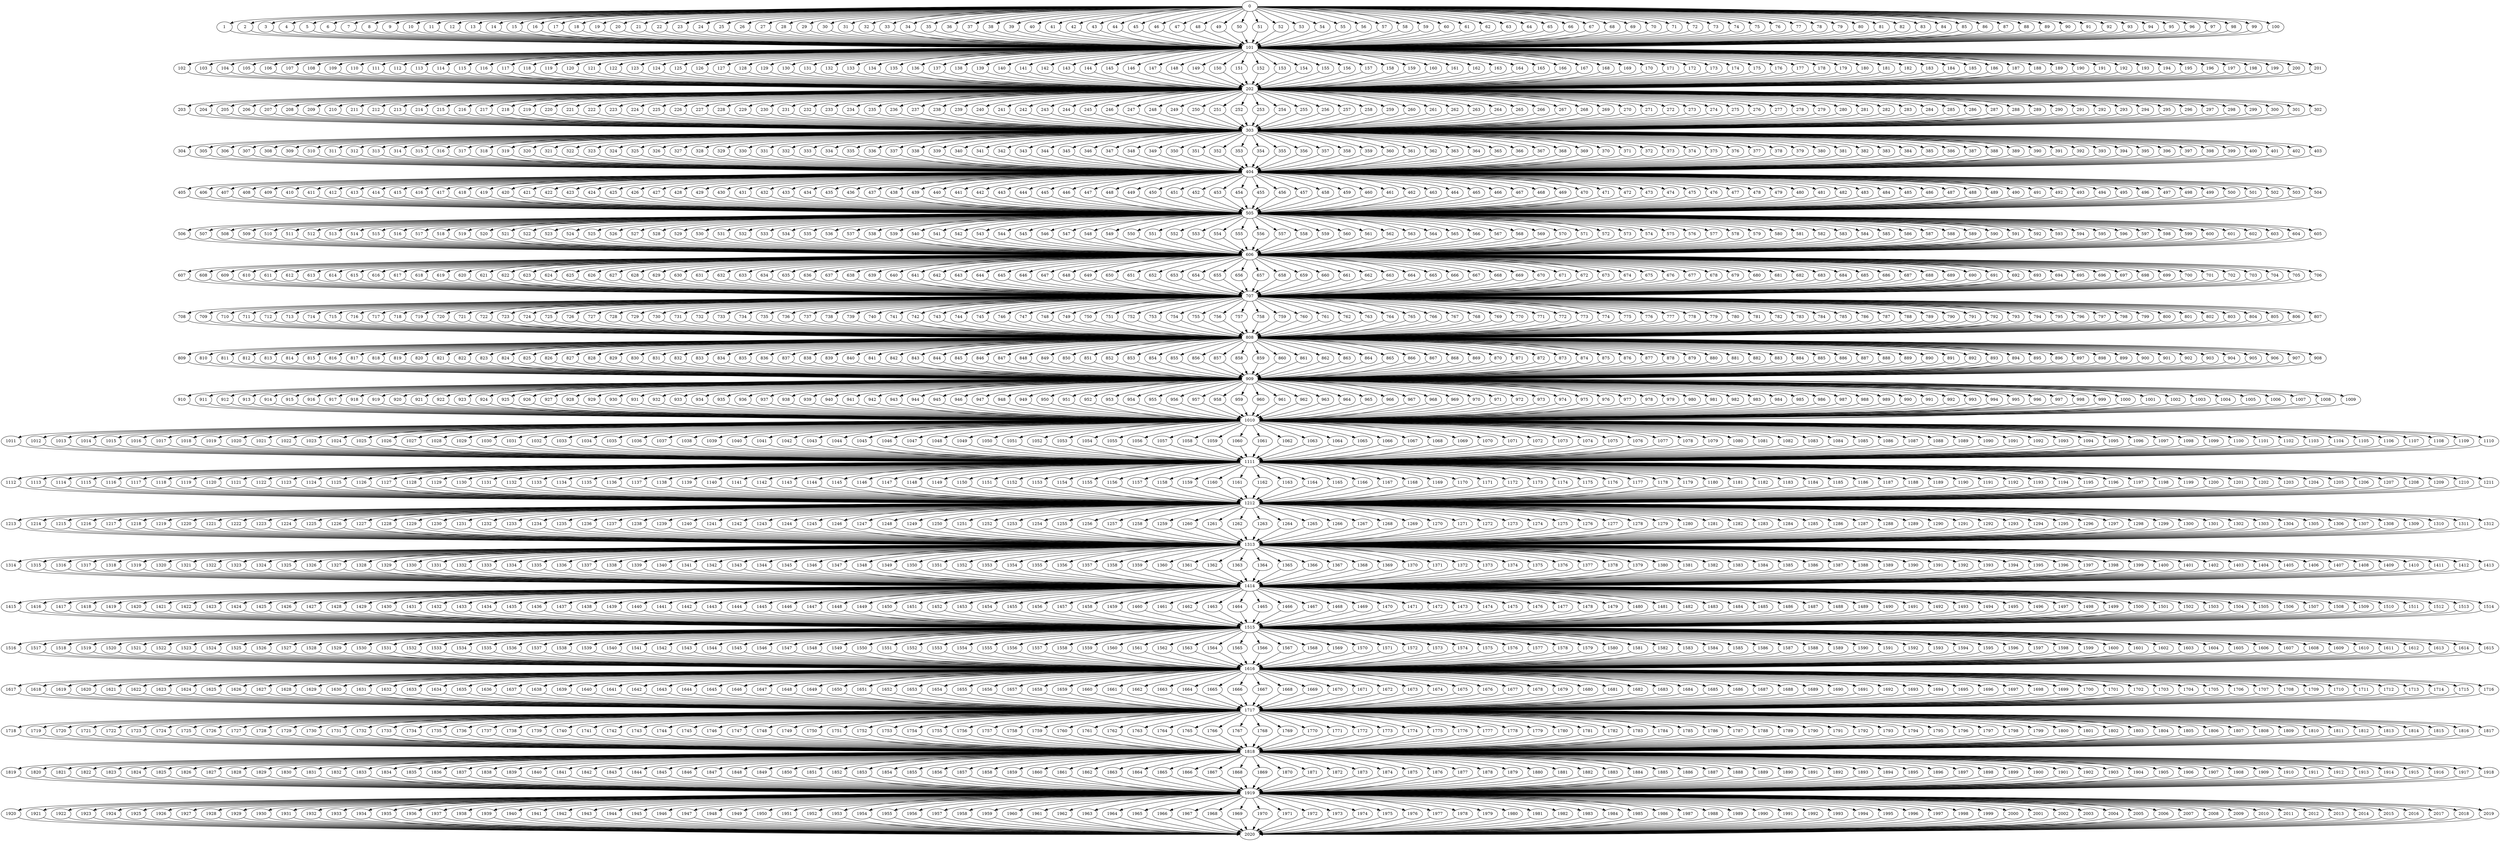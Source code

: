 digraph dag {
	0 -> 1;
	0 -> 2;
	0 -> 3;
	0 -> 4;
	0 -> 5;
	0 -> 6;
	0 -> 7;
	0 -> 8;
	0 -> 9;
	0 -> 10;
	0 -> 11;
	0 -> 12;
	0 -> 13;
	0 -> 14;
	0 -> 15;
	0 -> 16;
	0 -> 17;
	0 -> 18;
	0 -> 19;
	0 -> 20;
	0 -> 21;
	0 -> 22;
	0 -> 23;
	0 -> 24;
	0 -> 25;
	0 -> 26;
	0 -> 27;
	0 -> 28;
	0 -> 29;
	0 -> 30;
	0 -> 31;
	0 -> 32;
	0 -> 33;
	0 -> 34;
	0 -> 35;
	0 -> 36;
	0 -> 37;
	0 -> 38;
	0 -> 39;
	0 -> 40;
	0 -> 41;
	0 -> 42;
	0 -> 43;
	0 -> 44;
	0 -> 45;
	0 -> 46;
	0 -> 47;
	0 -> 48;
	0 -> 49;
	0 -> 50;
	0 -> 51;
	0 -> 52;
	0 -> 53;
	0 -> 54;
	0 -> 55;
	0 -> 56;
	0 -> 57;
	0 -> 58;
	0 -> 59;
	0 -> 60;
	0 -> 61;
	0 -> 62;
	0 -> 63;
	0 -> 64;
	0 -> 65;
	0 -> 66;
	0 -> 67;
	0 -> 68;
	0 -> 69;
	0 -> 70;
	0 -> 71;
	0 -> 72;
	0 -> 73;
	0 -> 74;
	0 -> 75;
	0 -> 76;
	0 -> 77;
	0 -> 78;
	0 -> 79;
	0 -> 80;
	0 -> 81;
	0 -> 82;
	0 -> 83;
	0 -> 84;
	0 -> 85;
	0 -> 86;
	0 -> 87;
	0 -> 88;
	0 -> 89;
	0 -> 90;
	0 -> 91;
	0 -> 92;
	0 -> 93;
	0 -> 94;
	0 -> 95;
	0 -> 96;
	0 -> 97;
	0 -> 98;
	0 -> 99;
	0 -> 100;
	1 -> 101;
	2 -> 101;
	3 -> 101;
	4 -> 101;
	5 -> 101;
	6 -> 101;
	7 -> 101;
	8 -> 101;
	9 -> 101;
	10 -> 101;
	11 -> 101;
	12 -> 101;
	13 -> 101;
	14 -> 101;
	15 -> 101;
	16 -> 101;
	17 -> 101;
	18 -> 101;
	19 -> 101;
	20 -> 101;
	21 -> 101;
	22 -> 101;
	23 -> 101;
	24 -> 101;
	25 -> 101;
	26 -> 101;
	27 -> 101;
	28 -> 101;
	29 -> 101;
	30 -> 101;
	31 -> 101;
	32 -> 101;
	33 -> 101;
	34 -> 101;
	35 -> 101;
	36 -> 101;
	37 -> 101;
	38 -> 101;
	39 -> 101;
	40 -> 101;
	41 -> 101;
	42 -> 101;
	43 -> 101;
	44 -> 101;
	45 -> 101;
	46 -> 101;
	47 -> 101;
	48 -> 101;
	49 -> 101;
	50 -> 101;
	51 -> 101;
	52 -> 101;
	53 -> 101;
	54 -> 101;
	55 -> 101;
	56 -> 101;
	57 -> 101;
	58 -> 101;
	59 -> 101;
	60 -> 101;
	61 -> 101;
	62 -> 101;
	63 -> 101;
	64 -> 101;
	65 -> 101;
	66 -> 101;
	67 -> 101;
	68 -> 101;
	69 -> 101;
	70 -> 101;
	71 -> 101;
	72 -> 101;
	73 -> 101;
	74 -> 101;
	75 -> 101;
	76 -> 101;
	77 -> 101;
	78 -> 101;
	79 -> 101;
	80 -> 101;
	81 -> 101;
	82 -> 101;
	83 -> 101;
	84 -> 101;
	85 -> 101;
	86 -> 101;
	87 -> 101;
	88 -> 101;
	89 -> 101;
	90 -> 101;
	91 -> 101;
	92 -> 101;
	93 -> 101;
	94 -> 101;
	95 -> 101;
	96 -> 101;
	97 -> 101;
	98 -> 101;
	99 -> 101;
	100 -> 101;
	101 -> 102;
	101 -> 103;
	101 -> 104;
	101 -> 105;
	101 -> 106;
	101 -> 107;
	101 -> 108;
	101 -> 109;
	101 -> 110;
	101 -> 111;
	101 -> 112;
	101 -> 113;
	101 -> 114;
	101 -> 115;
	101 -> 116;
	101 -> 117;
	101 -> 118;
	101 -> 119;
	101 -> 120;
	101 -> 121;
	101 -> 122;
	101 -> 123;
	101 -> 124;
	101 -> 125;
	101 -> 126;
	101 -> 127;
	101 -> 128;
	101 -> 129;
	101 -> 130;
	101 -> 131;
	101 -> 132;
	101 -> 133;
	101 -> 134;
	101 -> 135;
	101 -> 136;
	101 -> 137;
	101 -> 138;
	101 -> 139;
	101 -> 140;
	101 -> 141;
	101 -> 142;
	101 -> 143;
	101 -> 144;
	101 -> 145;
	101 -> 146;
	101 -> 147;
	101 -> 148;
	101 -> 149;
	101 -> 150;
	101 -> 151;
	101 -> 152;
	101 -> 153;
	101 -> 154;
	101 -> 155;
	101 -> 156;
	101 -> 157;
	101 -> 158;
	101 -> 159;
	101 -> 160;
	101 -> 161;
	101 -> 162;
	101 -> 163;
	101 -> 164;
	101 -> 165;
	101 -> 166;
	101 -> 167;
	101 -> 168;
	101 -> 169;
	101 -> 170;
	101 -> 171;
	101 -> 172;
	101 -> 173;
	101 -> 174;
	101 -> 175;
	101 -> 176;
	101 -> 177;
	101 -> 178;
	101 -> 179;
	101 -> 180;
	101 -> 181;
	101 -> 182;
	101 -> 183;
	101 -> 184;
	101 -> 185;
	101 -> 186;
	101 -> 187;
	101 -> 188;
	101 -> 189;
	101 -> 190;
	101 -> 191;
	101 -> 192;
	101 -> 193;
	101 -> 194;
	101 -> 195;
	101 -> 196;
	101 -> 197;
	101 -> 198;
	101 -> 199;
	101 -> 200;
	101 -> 201;
	102 -> 202;
	103 -> 202;
	104 -> 202;
	105 -> 202;
	106 -> 202;
	107 -> 202;
	108 -> 202;
	109 -> 202;
	110 -> 202;
	111 -> 202;
	112 -> 202;
	113 -> 202;
	114 -> 202;
	115 -> 202;
	116 -> 202;
	117 -> 202;
	118 -> 202;
	119 -> 202;
	120 -> 202;
	121 -> 202;
	122 -> 202;
	123 -> 202;
	124 -> 202;
	125 -> 202;
	126 -> 202;
	127 -> 202;
	128 -> 202;
	129 -> 202;
	130 -> 202;
	131 -> 202;
	132 -> 202;
	133 -> 202;
	134 -> 202;
	135 -> 202;
	136 -> 202;
	137 -> 202;
	138 -> 202;
	139 -> 202;
	140 -> 202;
	141 -> 202;
	142 -> 202;
	143 -> 202;
	144 -> 202;
	145 -> 202;
	146 -> 202;
	147 -> 202;
	148 -> 202;
	149 -> 202;
	150 -> 202;
	151 -> 202;
	152 -> 202;
	153 -> 202;
	154 -> 202;
	155 -> 202;
	156 -> 202;
	157 -> 202;
	158 -> 202;
	159 -> 202;
	160 -> 202;
	161 -> 202;
	162 -> 202;
	163 -> 202;
	164 -> 202;
	165 -> 202;
	166 -> 202;
	167 -> 202;
	168 -> 202;
	169 -> 202;
	170 -> 202;
	171 -> 202;
	172 -> 202;
	173 -> 202;
	174 -> 202;
	175 -> 202;
	176 -> 202;
	177 -> 202;
	178 -> 202;
	179 -> 202;
	180 -> 202;
	181 -> 202;
	182 -> 202;
	183 -> 202;
	184 -> 202;
	185 -> 202;
	186 -> 202;
	187 -> 202;
	188 -> 202;
	189 -> 202;
	190 -> 202;
	191 -> 202;
	192 -> 202;
	193 -> 202;
	194 -> 202;
	195 -> 202;
	196 -> 202;
	197 -> 202;
	198 -> 202;
	199 -> 202;
	200 -> 202;
	201 -> 202;
	202 -> 203;
	202 -> 204;
	202 -> 205;
	202 -> 206;
	202 -> 207;
	202 -> 208;
	202 -> 209;
	202 -> 210;
	202 -> 211;
	202 -> 212;
	202 -> 213;
	202 -> 214;
	202 -> 215;
	202 -> 216;
	202 -> 217;
	202 -> 218;
	202 -> 219;
	202 -> 220;
	202 -> 221;
	202 -> 222;
	202 -> 223;
	202 -> 224;
	202 -> 225;
	202 -> 226;
	202 -> 227;
	202 -> 228;
	202 -> 229;
	202 -> 230;
	202 -> 231;
	202 -> 232;
	202 -> 233;
	202 -> 234;
	202 -> 235;
	202 -> 236;
	202 -> 237;
	202 -> 238;
	202 -> 239;
	202 -> 240;
	202 -> 241;
	202 -> 242;
	202 -> 243;
	202 -> 244;
	202 -> 245;
	202 -> 246;
	202 -> 247;
	202 -> 248;
	202 -> 249;
	202 -> 250;
	202 -> 251;
	202 -> 252;
	202 -> 253;
	202 -> 254;
	202 -> 255;
	202 -> 256;
	202 -> 257;
	202 -> 258;
	202 -> 259;
	202 -> 260;
	202 -> 261;
	202 -> 262;
	202 -> 263;
	202 -> 264;
	202 -> 265;
	202 -> 266;
	202 -> 267;
	202 -> 268;
	202 -> 269;
	202 -> 270;
	202 -> 271;
	202 -> 272;
	202 -> 273;
	202 -> 274;
	202 -> 275;
	202 -> 276;
	202 -> 277;
	202 -> 278;
	202 -> 279;
	202 -> 280;
	202 -> 281;
	202 -> 282;
	202 -> 283;
	202 -> 284;
	202 -> 285;
	202 -> 286;
	202 -> 287;
	202 -> 288;
	202 -> 289;
	202 -> 290;
	202 -> 291;
	202 -> 292;
	202 -> 293;
	202 -> 294;
	202 -> 295;
	202 -> 296;
	202 -> 297;
	202 -> 298;
	202 -> 299;
	202 -> 300;
	202 -> 301;
	202 -> 302;
	203 -> 303;
	204 -> 303;
	205 -> 303;
	206 -> 303;
	207 -> 303;
	208 -> 303;
	209 -> 303;
	210 -> 303;
	211 -> 303;
	212 -> 303;
	213 -> 303;
	214 -> 303;
	215 -> 303;
	216 -> 303;
	217 -> 303;
	218 -> 303;
	219 -> 303;
	220 -> 303;
	221 -> 303;
	222 -> 303;
	223 -> 303;
	224 -> 303;
	225 -> 303;
	226 -> 303;
	227 -> 303;
	228 -> 303;
	229 -> 303;
	230 -> 303;
	231 -> 303;
	232 -> 303;
	233 -> 303;
	234 -> 303;
	235 -> 303;
	236 -> 303;
	237 -> 303;
	238 -> 303;
	239 -> 303;
	240 -> 303;
	241 -> 303;
	242 -> 303;
	243 -> 303;
	244 -> 303;
	245 -> 303;
	246 -> 303;
	247 -> 303;
	248 -> 303;
	249 -> 303;
	250 -> 303;
	251 -> 303;
	252 -> 303;
	253 -> 303;
	254 -> 303;
	255 -> 303;
	256 -> 303;
	257 -> 303;
	258 -> 303;
	259 -> 303;
	260 -> 303;
	261 -> 303;
	262 -> 303;
	263 -> 303;
	264 -> 303;
	265 -> 303;
	266 -> 303;
	267 -> 303;
	268 -> 303;
	269 -> 303;
	270 -> 303;
	271 -> 303;
	272 -> 303;
	273 -> 303;
	274 -> 303;
	275 -> 303;
	276 -> 303;
	277 -> 303;
	278 -> 303;
	279 -> 303;
	280 -> 303;
	281 -> 303;
	282 -> 303;
	283 -> 303;
	284 -> 303;
	285 -> 303;
	286 -> 303;
	287 -> 303;
	288 -> 303;
	289 -> 303;
	290 -> 303;
	291 -> 303;
	292 -> 303;
	293 -> 303;
	294 -> 303;
	295 -> 303;
	296 -> 303;
	297 -> 303;
	298 -> 303;
	299 -> 303;
	300 -> 303;
	301 -> 303;
	302 -> 303;
	303 -> 304;
	303 -> 305;
	303 -> 306;
	303 -> 307;
	303 -> 308;
	303 -> 309;
	303 -> 310;
	303 -> 311;
	303 -> 312;
	303 -> 313;
	303 -> 314;
	303 -> 315;
	303 -> 316;
	303 -> 317;
	303 -> 318;
	303 -> 319;
	303 -> 320;
	303 -> 321;
	303 -> 322;
	303 -> 323;
	303 -> 324;
	303 -> 325;
	303 -> 326;
	303 -> 327;
	303 -> 328;
	303 -> 329;
	303 -> 330;
	303 -> 331;
	303 -> 332;
	303 -> 333;
	303 -> 334;
	303 -> 335;
	303 -> 336;
	303 -> 337;
	303 -> 338;
	303 -> 339;
	303 -> 340;
	303 -> 341;
	303 -> 342;
	303 -> 343;
	303 -> 344;
	303 -> 345;
	303 -> 346;
	303 -> 347;
	303 -> 348;
	303 -> 349;
	303 -> 350;
	303 -> 351;
	303 -> 352;
	303 -> 353;
	303 -> 354;
	303 -> 355;
	303 -> 356;
	303 -> 357;
	303 -> 358;
	303 -> 359;
	303 -> 360;
	303 -> 361;
	303 -> 362;
	303 -> 363;
	303 -> 364;
	303 -> 365;
	303 -> 366;
	303 -> 367;
	303 -> 368;
	303 -> 369;
	303 -> 370;
	303 -> 371;
	303 -> 372;
	303 -> 373;
	303 -> 374;
	303 -> 375;
	303 -> 376;
	303 -> 377;
	303 -> 378;
	303 -> 379;
	303 -> 380;
	303 -> 381;
	303 -> 382;
	303 -> 383;
	303 -> 384;
	303 -> 385;
	303 -> 386;
	303 -> 387;
	303 -> 388;
	303 -> 389;
	303 -> 390;
	303 -> 391;
	303 -> 392;
	303 -> 393;
	303 -> 394;
	303 -> 395;
	303 -> 396;
	303 -> 397;
	303 -> 398;
	303 -> 399;
	303 -> 400;
	303 -> 401;
	303 -> 402;
	303 -> 403;
	304 -> 404;
	305 -> 404;
	306 -> 404;
	307 -> 404;
	308 -> 404;
	309 -> 404;
	310 -> 404;
	311 -> 404;
	312 -> 404;
	313 -> 404;
	314 -> 404;
	315 -> 404;
	316 -> 404;
	317 -> 404;
	318 -> 404;
	319 -> 404;
	320 -> 404;
	321 -> 404;
	322 -> 404;
	323 -> 404;
	324 -> 404;
	325 -> 404;
	326 -> 404;
	327 -> 404;
	328 -> 404;
	329 -> 404;
	330 -> 404;
	331 -> 404;
	332 -> 404;
	333 -> 404;
	334 -> 404;
	335 -> 404;
	336 -> 404;
	337 -> 404;
	338 -> 404;
	339 -> 404;
	340 -> 404;
	341 -> 404;
	342 -> 404;
	343 -> 404;
	344 -> 404;
	345 -> 404;
	346 -> 404;
	347 -> 404;
	348 -> 404;
	349 -> 404;
	350 -> 404;
	351 -> 404;
	352 -> 404;
	353 -> 404;
	354 -> 404;
	355 -> 404;
	356 -> 404;
	357 -> 404;
	358 -> 404;
	359 -> 404;
	360 -> 404;
	361 -> 404;
	362 -> 404;
	363 -> 404;
	364 -> 404;
	365 -> 404;
	366 -> 404;
	367 -> 404;
	368 -> 404;
	369 -> 404;
	370 -> 404;
	371 -> 404;
	372 -> 404;
	373 -> 404;
	374 -> 404;
	375 -> 404;
	376 -> 404;
	377 -> 404;
	378 -> 404;
	379 -> 404;
	380 -> 404;
	381 -> 404;
	382 -> 404;
	383 -> 404;
	384 -> 404;
	385 -> 404;
	386 -> 404;
	387 -> 404;
	388 -> 404;
	389 -> 404;
	390 -> 404;
	391 -> 404;
	392 -> 404;
	393 -> 404;
	394 -> 404;
	395 -> 404;
	396 -> 404;
	397 -> 404;
	398 -> 404;
	399 -> 404;
	400 -> 404;
	401 -> 404;
	402 -> 404;
	403 -> 404;
	404 -> 405;
	404 -> 406;
	404 -> 407;
	404 -> 408;
	404 -> 409;
	404 -> 410;
	404 -> 411;
	404 -> 412;
	404 -> 413;
	404 -> 414;
	404 -> 415;
	404 -> 416;
	404 -> 417;
	404 -> 418;
	404 -> 419;
	404 -> 420;
	404 -> 421;
	404 -> 422;
	404 -> 423;
	404 -> 424;
	404 -> 425;
	404 -> 426;
	404 -> 427;
	404 -> 428;
	404 -> 429;
	404 -> 430;
	404 -> 431;
	404 -> 432;
	404 -> 433;
	404 -> 434;
	404 -> 435;
	404 -> 436;
	404 -> 437;
	404 -> 438;
	404 -> 439;
	404 -> 440;
	404 -> 441;
	404 -> 442;
	404 -> 443;
	404 -> 444;
	404 -> 445;
	404 -> 446;
	404 -> 447;
	404 -> 448;
	404 -> 449;
	404 -> 450;
	404 -> 451;
	404 -> 452;
	404 -> 453;
	404 -> 454;
	404 -> 455;
	404 -> 456;
	404 -> 457;
	404 -> 458;
	404 -> 459;
	404 -> 460;
	404 -> 461;
	404 -> 462;
	404 -> 463;
	404 -> 464;
	404 -> 465;
	404 -> 466;
	404 -> 467;
	404 -> 468;
	404 -> 469;
	404 -> 470;
	404 -> 471;
	404 -> 472;
	404 -> 473;
	404 -> 474;
	404 -> 475;
	404 -> 476;
	404 -> 477;
	404 -> 478;
	404 -> 479;
	404 -> 480;
	404 -> 481;
	404 -> 482;
	404 -> 483;
	404 -> 484;
	404 -> 485;
	404 -> 486;
	404 -> 487;
	404 -> 488;
	404 -> 489;
	404 -> 490;
	404 -> 491;
	404 -> 492;
	404 -> 493;
	404 -> 494;
	404 -> 495;
	404 -> 496;
	404 -> 497;
	404 -> 498;
	404 -> 499;
	404 -> 500;
	404 -> 501;
	404 -> 502;
	404 -> 503;
	404 -> 504;
	405 -> 505;
	406 -> 505;
	407 -> 505;
	408 -> 505;
	409 -> 505;
	410 -> 505;
	411 -> 505;
	412 -> 505;
	413 -> 505;
	414 -> 505;
	415 -> 505;
	416 -> 505;
	417 -> 505;
	418 -> 505;
	419 -> 505;
	420 -> 505;
	421 -> 505;
	422 -> 505;
	423 -> 505;
	424 -> 505;
	425 -> 505;
	426 -> 505;
	427 -> 505;
	428 -> 505;
	429 -> 505;
	430 -> 505;
	431 -> 505;
	432 -> 505;
	433 -> 505;
	434 -> 505;
	435 -> 505;
	436 -> 505;
	437 -> 505;
	438 -> 505;
	439 -> 505;
	440 -> 505;
	441 -> 505;
	442 -> 505;
	443 -> 505;
	444 -> 505;
	445 -> 505;
	446 -> 505;
	447 -> 505;
	448 -> 505;
	449 -> 505;
	450 -> 505;
	451 -> 505;
	452 -> 505;
	453 -> 505;
	454 -> 505;
	455 -> 505;
	456 -> 505;
	457 -> 505;
	458 -> 505;
	459 -> 505;
	460 -> 505;
	461 -> 505;
	462 -> 505;
	463 -> 505;
	464 -> 505;
	465 -> 505;
	466 -> 505;
	467 -> 505;
	468 -> 505;
	469 -> 505;
	470 -> 505;
	471 -> 505;
	472 -> 505;
	473 -> 505;
	474 -> 505;
	475 -> 505;
	476 -> 505;
	477 -> 505;
	478 -> 505;
	479 -> 505;
	480 -> 505;
	481 -> 505;
	482 -> 505;
	483 -> 505;
	484 -> 505;
	485 -> 505;
	486 -> 505;
	487 -> 505;
	488 -> 505;
	489 -> 505;
	490 -> 505;
	491 -> 505;
	492 -> 505;
	493 -> 505;
	494 -> 505;
	495 -> 505;
	496 -> 505;
	497 -> 505;
	498 -> 505;
	499 -> 505;
	500 -> 505;
	501 -> 505;
	502 -> 505;
	503 -> 505;
	504 -> 505;
	505 -> 506;
	505 -> 507;
	505 -> 508;
	505 -> 509;
	505 -> 510;
	505 -> 511;
	505 -> 512;
	505 -> 513;
	505 -> 514;
	505 -> 515;
	505 -> 516;
	505 -> 517;
	505 -> 518;
	505 -> 519;
	505 -> 520;
	505 -> 521;
	505 -> 522;
	505 -> 523;
	505 -> 524;
	505 -> 525;
	505 -> 526;
	505 -> 527;
	505 -> 528;
	505 -> 529;
	505 -> 530;
	505 -> 531;
	505 -> 532;
	505 -> 533;
	505 -> 534;
	505 -> 535;
	505 -> 536;
	505 -> 537;
	505 -> 538;
	505 -> 539;
	505 -> 540;
	505 -> 541;
	505 -> 542;
	505 -> 543;
	505 -> 544;
	505 -> 545;
	505 -> 546;
	505 -> 547;
	505 -> 548;
	505 -> 549;
	505 -> 550;
	505 -> 551;
	505 -> 552;
	505 -> 553;
	505 -> 554;
	505 -> 555;
	505 -> 556;
	505 -> 557;
	505 -> 558;
	505 -> 559;
	505 -> 560;
	505 -> 561;
	505 -> 562;
	505 -> 563;
	505 -> 564;
	505 -> 565;
	505 -> 566;
	505 -> 567;
	505 -> 568;
	505 -> 569;
	505 -> 570;
	505 -> 571;
	505 -> 572;
	505 -> 573;
	505 -> 574;
	505 -> 575;
	505 -> 576;
	505 -> 577;
	505 -> 578;
	505 -> 579;
	505 -> 580;
	505 -> 581;
	505 -> 582;
	505 -> 583;
	505 -> 584;
	505 -> 585;
	505 -> 586;
	505 -> 587;
	505 -> 588;
	505 -> 589;
	505 -> 590;
	505 -> 591;
	505 -> 592;
	505 -> 593;
	505 -> 594;
	505 -> 595;
	505 -> 596;
	505 -> 597;
	505 -> 598;
	505 -> 599;
	505 -> 600;
	505 -> 601;
	505 -> 602;
	505 -> 603;
	505 -> 604;
	505 -> 605;
	506 -> 606;
	507 -> 606;
	508 -> 606;
	509 -> 606;
	510 -> 606;
	511 -> 606;
	512 -> 606;
	513 -> 606;
	514 -> 606;
	515 -> 606;
	516 -> 606;
	517 -> 606;
	518 -> 606;
	519 -> 606;
	520 -> 606;
	521 -> 606;
	522 -> 606;
	523 -> 606;
	524 -> 606;
	525 -> 606;
	526 -> 606;
	527 -> 606;
	528 -> 606;
	529 -> 606;
	530 -> 606;
	531 -> 606;
	532 -> 606;
	533 -> 606;
	534 -> 606;
	535 -> 606;
	536 -> 606;
	537 -> 606;
	538 -> 606;
	539 -> 606;
	540 -> 606;
	541 -> 606;
	542 -> 606;
	543 -> 606;
	544 -> 606;
	545 -> 606;
	546 -> 606;
	547 -> 606;
	548 -> 606;
	549 -> 606;
	550 -> 606;
	551 -> 606;
	552 -> 606;
	553 -> 606;
	554 -> 606;
	555 -> 606;
	556 -> 606;
	557 -> 606;
	558 -> 606;
	559 -> 606;
	560 -> 606;
	561 -> 606;
	562 -> 606;
	563 -> 606;
	564 -> 606;
	565 -> 606;
	566 -> 606;
	567 -> 606;
	568 -> 606;
	569 -> 606;
	570 -> 606;
	571 -> 606;
	572 -> 606;
	573 -> 606;
	574 -> 606;
	575 -> 606;
	576 -> 606;
	577 -> 606;
	578 -> 606;
	579 -> 606;
	580 -> 606;
	581 -> 606;
	582 -> 606;
	583 -> 606;
	584 -> 606;
	585 -> 606;
	586 -> 606;
	587 -> 606;
	588 -> 606;
	589 -> 606;
	590 -> 606;
	591 -> 606;
	592 -> 606;
	593 -> 606;
	594 -> 606;
	595 -> 606;
	596 -> 606;
	597 -> 606;
	598 -> 606;
	599 -> 606;
	600 -> 606;
	601 -> 606;
	602 -> 606;
	603 -> 606;
	604 -> 606;
	605 -> 606;
	606 -> 607;
	606 -> 608;
	606 -> 609;
	606 -> 610;
	606 -> 611;
	606 -> 612;
	606 -> 613;
	606 -> 614;
	606 -> 615;
	606 -> 616;
	606 -> 617;
	606 -> 618;
	606 -> 619;
	606 -> 620;
	606 -> 621;
	606 -> 622;
	606 -> 623;
	606 -> 624;
	606 -> 625;
	606 -> 626;
	606 -> 627;
	606 -> 628;
	606 -> 629;
	606 -> 630;
	606 -> 631;
	606 -> 632;
	606 -> 633;
	606 -> 634;
	606 -> 635;
	606 -> 636;
	606 -> 637;
	606 -> 638;
	606 -> 639;
	606 -> 640;
	606 -> 641;
	606 -> 642;
	606 -> 643;
	606 -> 644;
	606 -> 645;
	606 -> 646;
	606 -> 647;
	606 -> 648;
	606 -> 649;
	606 -> 650;
	606 -> 651;
	606 -> 652;
	606 -> 653;
	606 -> 654;
	606 -> 655;
	606 -> 656;
	606 -> 657;
	606 -> 658;
	606 -> 659;
	606 -> 660;
	606 -> 661;
	606 -> 662;
	606 -> 663;
	606 -> 664;
	606 -> 665;
	606 -> 666;
	606 -> 667;
	606 -> 668;
	606 -> 669;
	606 -> 670;
	606 -> 671;
	606 -> 672;
	606 -> 673;
	606 -> 674;
	606 -> 675;
	606 -> 676;
	606 -> 677;
	606 -> 678;
	606 -> 679;
	606 -> 680;
	606 -> 681;
	606 -> 682;
	606 -> 683;
	606 -> 684;
	606 -> 685;
	606 -> 686;
	606 -> 687;
	606 -> 688;
	606 -> 689;
	606 -> 690;
	606 -> 691;
	606 -> 692;
	606 -> 693;
	606 -> 694;
	606 -> 695;
	606 -> 696;
	606 -> 697;
	606 -> 698;
	606 -> 699;
	606 -> 700;
	606 -> 701;
	606 -> 702;
	606 -> 703;
	606 -> 704;
	606 -> 705;
	606 -> 706;
	607 -> 707;
	608 -> 707;
	609 -> 707;
	610 -> 707;
	611 -> 707;
	612 -> 707;
	613 -> 707;
	614 -> 707;
	615 -> 707;
	616 -> 707;
	617 -> 707;
	618 -> 707;
	619 -> 707;
	620 -> 707;
	621 -> 707;
	622 -> 707;
	623 -> 707;
	624 -> 707;
	625 -> 707;
	626 -> 707;
	627 -> 707;
	628 -> 707;
	629 -> 707;
	630 -> 707;
	631 -> 707;
	632 -> 707;
	633 -> 707;
	634 -> 707;
	635 -> 707;
	636 -> 707;
	637 -> 707;
	638 -> 707;
	639 -> 707;
	640 -> 707;
	641 -> 707;
	642 -> 707;
	643 -> 707;
	644 -> 707;
	645 -> 707;
	646 -> 707;
	647 -> 707;
	648 -> 707;
	649 -> 707;
	650 -> 707;
	651 -> 707;
	652 -> 707;
	653 -> 707;
	654 -> 707;
	655 -> 707;
	656 -> 707;
	657 -> 707;
	658 -> 707;
	659 -> 707;
	660 -> 707;
	661 -> 707;
	662 -> 707;
	663 -> 707;
	664 -> 707;
	665 -> 707;
	666 -> 707;
	667 -> 707;
	668 -> 707;
	669 -> 707;
	670 -> 707;
	671 -> 707;
	672 -> 707;
	673 -> 707;
	674 -> 707;
	675 -> 707;
	676 -> 707;
	677 -> 707;
	678 -> 707;
	679 -> 707;
	680 -> 707;
	681 -> 707;
	682 -> 707;
	683 -> 707;
	684 -> 707;
	685 -> 707;
	686 -> 707;
	687 -> 707;
	688 -> 707;
	689 -> 707;
	690 -> 707;
	691 -> 707;
	692 -> 707;
	693 -> 707;
	694 -> 707;
	695 -> 707;
	696 -> 707;
	697 -> 707;
	698 -> 707;
	699 -> 707;
	700 -> 707;
	701 -> 707;
	702 -> 707;
	703 -> 707;
	704 -> 707;
	705 -> 707;
	706 -> 707;
	707 -> 708;
	707 -> 709;
	707 -> 710;
	707 -> 711;
	707 -> 712;
	707 -> 713;
	707 -> 714;
	707 -> 715;
	707 -> 716;
	707 -> 717;
	707 -> 718;
	707 -> 719;
	707 -> 720;
	707 -> 721;
	707 -> 722;
	707 -> 723;
	707 -> 724;
	707 -> 725;
	707 -> 726;
	707 -> 727;
	707 -> 728;
	707 -> 729;
	707 -> 730;
	707 -> 731;
	707 -> 732;
	707 -> 733;
	707 -> 734;
	707 -> 735;
	707 -> 736;
	707 -> 737;
	707 -> 738;
	707 -> 739;
	707 -> 740;
	707 -> 741;
	707 -> 742;
	707 -> 743;
	707 -> 744;
	707 -> 745;
	707 -> 746;
	707 -> 747;
	707 -> 748;
	707 -> 749;
	707 -> 750;
	707 -> 751;
	707 -> 752;
	707 -> 753;
	707 -> 754;
	707 -> 755;
	707 -> 756;
	707 -> 757;
	707 -> 758;
	707 -> 759;
	707 -> 760;
	707 -> 761;
	707 -> 762;
	707 -> 763;
	707 -> 764;
	707 -> 765;
	707 -> 766;
	707 -> 767;
	707 -> 768;
	707 -> 769;
	707 -> 770;
	707 -> 771;
	707 -> 772;
	707 -> 773;
	707 -> 774;
	707 -> 775;
	707 -> 776;
	707 -> 777;
	707 -> 778;
	707 -> 779;
	707 -> 780;
	707 -> 781;
	707 -> 782;
	707 -> 783;
	707 -> 784;
	707 -> 785;
	707 -> 786;
	707 -> 787;
	707 -> 788;
	707 -> 789;
	707 -> 790;
	707 -> 791;
	707 -> 792;
	707 -> 793;
	707 -> 794;
	707 -> 795;
	707 -> 796;
	707 -> 797;
	707 -> 798;
	707 -> 799;
	707 -> 800;
	707 -> 801;
	707 -> 802;
	707 -> 803;
	707 -> 804;
	707 -> 805;
	707 -> 806;
	707 -> 807;
	708 -> 808;
	709 -> 808;
	710 -> 808;
	711 -> 808;
	712 -> 808;
	713 -> 808;
	714 -> 808;
	715 -> 808;
	716 -> 808;
	717 -> 808;
	718 -> 808;
	719 -> 808;
	720 -> 808;
	721 -> 808;
	722 -> 808;
	723 -> 808;
	724 -> 808;
	725 -> 808;
	726 -> 808;
	727 -> 808;
	728 -> 808;
	729 -> 808;
	730 -> 808;
	731 -> 808;
	732 -> 808;
	733 -> 808;
	734 -> 808;
	735 -> 808;
	736 -> 808;
	737 -> 808;
	738 -> 808;
	739 -> 808;
	740 -> 808;
	741 -> 808;
	742 -> 808;
	743 -> 808;
	744 -> 808;
	745 -> 808;
	746 -> 808;
	747 -> 808;
	748 -> 808;
	749 -> 808;
	750 -> 808;
	751 -> 808;
	752 -> 808;
	753 -> 808;
	754 -> 808;
	755 -> 808;
	756 -> 808;
	757 -> 808;
	758 -> 808;
	759 -> 808;
	760 -> 808;
	761 -> 808;
	762 -> 808;
	763 -> 808;
	764 -> 808;
	765 -> 808;
	766 -> 808;
	767 -> 808;
	768 -> 808;
	769 -> 808;
	770 -> 808;
	771 -> 808;
	772 -> 808;
	773 -> 808;
	774 -> 808;
	775 -> 808;
	776 -> 808;
	777 -> 808;
	778 -> 808;
	779 -> 808;
	780 -> 808;
	781 -> 808;
	782 -> 808;
	783 -> 808;
	784 -> 808;
	785 -> 808;
	786 -> 808;
	787 -> 808;
	788 -> 808;
	789 -> 808;
	790 -> 808;
	791 -> 808;
	792 -> 808;
	793 -> 808;
	794 -> 808;
	795 -> 808;
	796 -> 808;
	797 -> 808;
	798 -> 808;
	799 -> 808;
	800 -> 808;
	801 -> 808;
	802 -> 808;
	803 -> 808;
	804 -> 808;
	805 -> 808;
	806 -> 808;
	807 -> 808;
	808 -> 809;
	808 -> 810;
	808 -> 811;
	808 -> 812;
	808 -> 813;
	808 -> 814;
	808 -> 815;
	808 -> 816;
	808 -> 817;
	808 -> 818;
	808 -> 819;
	808 -> 820;
	808 -> 821;
	808 -> 822;
	808 -> 823;
	808 -> 824;
	808 -> 825;
	808 -> 826;
	808 -> 827;
	808 -> 828;
	808 -> 829;
	808 -> 830;
	808 -> 831;
	808 -> 832;
	808 -> 833;
	808 -> 834;
	808 -> 835;
	808 -> 836;
	808 -> 837;
	808 -> 838;
	808 -> 839;
	808 -> 840;
	808 -> 841;
	808 -> 842;
	808 -> 843;
	808 -> 844;
	808 -> 845;
	808 -> 846;
	808 -> 847;
	808 -> 848;
	808 -> 849;
	808 -> 850;
	808 -> 851;
	808 -> 852;
	808 -> 853;
	808 -> 854;
	808 -> 855;
	808 -> 856;
	808 -> 857;
	808 -> 858;
	808 -> 859;
	808 -> 860;
	808 -> 861;
	808 -> 862;
	808 -> 863;
	808 -> 864;
	808 -> 865;
	808 -> 866;
	808 -> 867;
	808 -> 868;
	808 -> 869;
	808 -> 870;
	808 -> 871;
	808 -> 872;
	808 -> 873;
	808 -> 874;
	808 -> 875;
	808 -> 876;
	808 -> 877;
	808 -> 878;
	808 -> 879;
	808 -> 880;
	808 -> 881;
	808 -> 882;
	808 -> 883;
	808 -> 884;
	808 -> 885;
	808 -> 886;
	808 -> 887;
	808 -> 888;
	808 -> 889;
	808 -> 890;
	808 -> 891;
	808 -> 892;
	808 -> 893;
	808 -> 894;
	808 -> 895;
	808 -> 896;
	808 -> 897;
	808 -> 898;
	808 -> 899;
	808 -> 900;
	808 -> 901;
	808 -> 902;
	808 -> 903;
	808 -> 904;
	808 -> 905;
	808 -> 906;
	808 -> 907;
	808 -> 908;
	809 -> 909;
	810 -> 909;
	811 -> 909;
	812 -> 909;
	813 -> 909;
	814 -> 909;
	815 -> 909;
	816 -> 909;
	817 -> 909;
	818 -> 909;
	819 -> 909;
	820 -> 909;
	821 -> 909;
	822 -> 909;
	823 -> 909;
	824 -> 909;
	825 -> 909;
	826 -> 909;
	827 -> 909;
	828 -> 909;
	829 -> 909;
	830 -> 909;
	831 -> 909;
	832 -> 909;
	833 -> 909;
	834 -> 909;
	835 -> 909;
	836 -> 909;
	837 -> 909;
	838 -> 909;
	839 -> 909;
	840 -> 909;
	841 -> 909;
	842 -> 909;
	843 -> 909;
	844 -> 909;
	845 -> 909;
	846 -> 909;
	847 -> 909;
	848 -> 909;
	849 -> 909;
	850 -> 909;
	851 -> 909;
	852 -> 909;
	853 -> 909;
	854 -> 909;
	855 -> 909;
	856 -> 909;
	857 -> 909;
	858 -> 909;
	859 -> 909;
	860 -> 909;
	861 -> 909;
	862 -> 909;
	863 -> 909;
	864 -> 909;
	865 -> 909;
	866 -> 909;
	867 -> 909;
	868 -> 909;
	869 -> 909;
	870 -> 909;
	871 -> 909;
	872 -> 909;
	873 -> 909;
	874 -> 909;
	875 -> 909;
	876 -> 909;
	877 -> 909;
	878 -> 909;
	879 -> 909;
	880 -> 909;
	881 -> 909;
	882 -> 909;
	883 -> 909;
	884 -> 909;
	885 -> 909;
	886 -> 909;
	887 -> 909;
	888 -> 909;
	889 -> 909;
	890 -> 909;
	891 -> 909;
	892 -> 909;
	893 -> 909;
	894 -> 909;
	895 -> 909;
	896 -> 909;
	897 -> 909;
	898 -> 909;
	899 -> 909;
	900 -> 909;
	901 -> 909;
	902 -> 909;
	903 -> 909;
	904 -> 909;
	905 -> 909;
	906 -> 909;
	907 -> 909;
	908 -> 909;
	909 -> 910;
	909 -> 911;
	909 -> 912;
	909 -> 913;
	909 -> 914;
	909 -> 915;
	909 -> 916;
	909 -> 917;
	909 -> 918;
	909 -> 919;
	909 -> 920;
	909 -> 921;
	909 -> 922;
	909 -> 923;
	909 -> 924;
	909 -> 925;
	909 -> 926;
	909 -> 927;
	909 -> 928;
	909 -> 929;
	909 -> 930;
	909 -> 931;
	909 -> 932;
	909 -> 933;
	909 -> 934;
	909 -> 935;
	909 -> 936;
	909 -> 937;
	909 -> 938;
	909 -> 939;
	909 -> 940;
	909 -> 941;
	909 -> 942;
	909 -> 943;
	909 -> 944;
	909 -> 945;
	909 -> 946;
	909 -> 947;
	909 -> 948;
	909 -> 949;
	909 -> 950;
	909 -> 951;
	909 -> 952;
	909 -> 953;
	909 -> 954;
	909 -> 955;
	909 -> 956;
	909 -> 957;
	909 -> 958;
	909 -> 959;
	909 -> 960;
	909 -> 961;
	909 -> 962;
	909 -> 963;
	909 -> 964;
	909 -> 965;
	909 -> 966;
	909 -> 967;
	909 -> 968;
	909 -> 969;
	909 -> 970;
	909 -> 971;
	909 -> 972;
	909 -> 973;
	909 -> 974;
	909 -> 975;
	909 -> 976;
	909 -> 977;
	909 -> 978;
	909 -> 979;
	909 -> 980;
	909 -> 981;
	909 -> 982;
	909 -> 983;
	909 -> 984;
	909 -> 985;
	909 -> 986;
	909 -> 987;
	909 -> 988;
	909 -> 989;
	909 -> 990;
	909 -> 991;
	909 -> 992;
	909 -> 993;
	909 -> 994;
	909 -> 995;
	909 -> 996;
	909 -> 997;
	909 -> 998;
	909 -> 999;
	909 -> 1000;
	909 -> 1001;
	909 -> 1002;
	909 -> 1003;
	909 -> 1004;
	909 -> 1005;
	909 -> 1006;
	909 -> 1007;
	909 -> 1008;
	909 -> 1009;
	910 -> 1010;
	911 -> 1010;
	912 -> 1010;
	913 -> 1010;
	914 -> 1010;
	915 -> 1010;
	916 -> 1010;
	917 -> 1010;
	918 -> 1010;
	919 -> 1010;
	920 -> 1010;
	921 -> 1010;
	922 -> 1010;
	923 -> 1010;
	924 -> 1010;
	925 -> 1010;
	926 -> 1010;
	927 -> 1010;
	928 -> 1010;
	929 -> 1010;
	930 -> 1010;
	931 -> 1010;
	932 -> 1010;
	933 -> 1010;
	934 -> 1010;
	935 -> 1010;
	936 -> 1010;
	937 -> 1010;
	938 -> 1010;
	939 -> 1010;
	940 -> 1010;
	941 -> 1010;
	942 -> 1010;
	943 -> 1010;
	944 -> 1010;
	945 -> 1010;
	946 -> 1010;
	947 -> 1010;
	948 -> 1010;
	949 -> 1010;
	950 -> 1010;
	951 -> 1010;
	952 -> 1010;
	953 -> 1010;
	954 -> 1010;
	955 -> 1010;
	956 -> 1010;
	957 -> 1010;
	958 -> 1010;
	959 -> 1010;
	960 -> 1010;
	961 -> 1010;
	962 -> 1010;
	963 -> 1010;
	964 -> 1010;
	965 -> 1010;
	966 -> 1010;
	967 -> 1010;
	968 -> 1010;
	969 -> 1010;
	970 -> 1010;
	971 -> 1010;
	972 -> 1010;
	973 -> 1010;
	974 -> 1010;
	975 -> 1010;
	976 -> 1010;
	977 -> 1010;
	978 -> 1010;
	979 -> 1010;
	980 -> 1010;
	981 -> 1010;
	982 -> 1010;
	983 -> 1010;
	984 -> 1010;
	985 -> 1010;
	986 -> 1010;
	987 -> 1010;
	988 -> 1010;
	989 -> 1010;
	990 -> 1010;
	991 -> 1010;
	992 -> 1010;
	993 -> 1010;
	994 -> 1010;
	995 -> 1010;
	996 -> 1010;
	997 -> 1010;
	998 -> 1010;
	999 -> 1010;
	1000 -> 1010;
	1001 -> 1010;
	1002 -> 1010;
	1003 -> 1010;
	1004 -> 1010;
	1005 -> 1010;
	1006 -> 1010;
	1007 -> 1010;
	1008 -> 1010;
	1009 -> 1010;
	1010 -> 1011;
	1010 -> 1012;
	1010 -> 1013;
	1010 -> 1014;
	1010 -> 1015;
	1010 -> 1016;
	1010 -> 1017;
	1010 -> 1018;
	1010 -> 1019;
	1010 -> 1020;
	1010 -> 1021;
	1010 -> 1022;
	1010 -> 1023;
	1010 -> 1024;
	1010 -> 1025;
	1010 -> 1026;
	1010 -> 1027;
	1010 -> 1028;
	1010 -> 1029;
	1010 -> 1030;
	1010 -> 1031;
	1010 -> 1032;
	1010 -> 1033;
	1010 -> 1034;
	1010 -> 1035;
	1010 -> 1036;
	1010 -> 1037;
	1010 -> 1038;
	1010 -> 1039;
	1010 -> 1040;
	1010 -> 1041;
	1010 -> 1042;
	1010 -> 1043;
	1010 -> 1044;
	1010 -> 1045;
	1010 -> 1046;
	1010 -> 1047;
	1010 -> 1048;
	1010 -> 1049;
	1010 -> 1050;
	1010 -> 1051;
	1010 -> 1052;
	1010 -> 1053;
	1010 -> 1054;
	1010 -> 1055;
	1010 -> 1056;
	1010 -> 1057;
	1010 -> 1058;
	1010 -> 1059;
	1010 -> 1060;
	1010 -> 1061;
	1010 -> 1062;
	1010 -> 1063;
	1010 -> 1064;
	1010 -> 1065;
	1010 -> 1066;
	1010 -> 1067;
	1010 -> 1068;
	1010 -> 1069;
	1010 -> 1070;
	1010 -> 1071;
	1010 -> 1072;
	1010 -> 1073;
	1010 -> 1074;
	1010 -> 1075;
	1010 -> 1076;
	1010 -> 1077;
	1010 -> 1078;
	1010 -> 1079;
	1010 -> 1080;
	1010 -> 1081;
	1010 -> 1082;
	1010 -> 1083;
	1010 -> 1084;
	1010 -> 1085;
	1010 -> 1086;
	1010 -> 1087;
	1010 -> 1088;
	1010 -> 1089;
	1010 -> 1090;
	1010 -> 1091;
	1010 -> 1092;
	1010 -> 1093;
	1010 -> 1094;
	1010 -> 1095;
	1010 -> 1096;
	1010 -> 1097;
	1010 -> 1098;
	1010 -> 1099;
	1010 -> 1100;
	1010 -> 1101;
	1010 -> 1102;
	1010 -> 1103;
	1010 -> 1104;
	1010 -> 1105;
	1010 -> 1106;
	1010 -> 1107;
	1010 -> 1108;
	1010 -> 1109;
	1010 -> 1110;
	1011 -> 1111;
	1012 -> 1111;
	1013 -> 1111;
	1014 -> 1111;
	1015 -> 1111;
	1016 -> 1111;
	1017 -> 1111;
	1018 -> 1111;
	1019 -> 1111;
	1020 -> 1111;
	1021 -> 1111;
	1022 -> 1111;
	1023 -> 1111;
	1024 -> 1111;
	1025 -> 1111;
	1026 -> 1111;
	1027 -> 1111;
	1028 -> 1111;
	1029 -> 1111;
	1030 -> 1111;
	1031 -> 1111;
	1032 -> 1111;
	1033 -> 1111;
	1034 -> 1111;
	1035 -> 1111;
	1036 -> 1111;
	1037 -> 1111;
	1038 -> 1111;
	1039 -> 1111;
	1040 -> 1111;
	1041 -> 1111;
	1042 -> 1111;
	1043 -> 1111;
	1044 -> 1111;
	1045 -> 1111;
	1046 -> 1111;
	1047 -> 1111;
	1048 -> 1111;
	1049 -> 1111;
	1050 -> 1111;
	1051 -> 1111;
	1052 -> 1111;
	1053 -> 1111;
	1054 -> 1111;
	1055 -> 1111;
	1056 -> 1111;
	1057 -> 1111;
	1058 -> 1111;
	1059 -> 1111;
	1060 -> 1111;
	1061 -> 1111;
	1062 -> 1111;
	1063 -> 1111;
	1064 -> 1111;
	1065 -> 1111;
	1066 -> 1111;
	1067 -> 1111;
	1068 -> 1111;
	1069 -> 1111;
	1070 -> 1111;
	1071 -> 1111;
	1072 -> 1111;
	1073 -> 1111;
	1074 -> 1111;
	1075 -> 1111;
	1076 -> 1111;
	1077 -> 1111;
	1078 -> 1111;
	1079 -> 1111;
	1080 -> 1111;
	1081 -> 1111;
	1082 -> 1111;
	1083 -> 1111;
	1084 -> 1111;
	1085 -> 1111;
	1086 -> 1111;
	1087 -> 1111;
	1088 -> 1111;
	1089 -> 1111;
	1090 -> 1111;
	1091 -> 1111;
	1092 -> 1111;
	1093 -> 1111;
	1094 -> 1111;
	1095 -> 1111;
	1096 -> 1111;
	1097 -> 1111;
	1098 -> 1111;
	1099 -> 1111;
	1100 -> 1111;
	1101 -> 1111;
	1102 -> 1111;
	1103 -> 1111;
	1104 -> 1111;
	1105 -> 1111;
	1106 -> 1111;
	1107 -> 1111;
	1108 -> 1111;
	1109 -> 1111;
	1110 -> 1111;
	1111 -> 1112;
	1111 -> 1113;
	1111 -> 1114;
	1111 -> 1115;
	1111 -> 1116;
	1111 -> 1117;
	1111 -> 1118;
	1111 -> 1119;
	1111 -> 1120;
	1111 -> 1121;
	1111 -> 1122;
	1111 -> 1123;
	1111 -> 1124;
	1111 -> 1125;
	1111 -> 1126;
	1111 -> 1127;
	1111 -> 1128;
	1111 -> 1129;
	1111 -> 1130;
	1111 -> 1131;
	1111 -> 1132;
	1111 -> 1133;
	1111 -> 1134;
	1111 -> 1135;
	1111 -> 1136;
	1111 -> 1137;
	1111 -> 1138;
	1111 -> 1139;
	1111 -> 1140;
	1111 -> 1141;
	1111 -> 1142;
	1111 -> 1143;
	1111 -> 1144;
	1111 -> 1145;
	1111 -> 1146;
	1111 -> 1147;
	1111 -> 1148;
	1111 -> 1149;
	1111 -> 1150;
	1111 -> 1151;
	1111 -> 1152;
	1111 -> 1153;
	1111 -> 1154;
	1111 -> 1155;
	1111 -> 1156;
	1111 -> 1157;
	1111 -> 1158;
	1111 -> 1159;
	1111 -> 1160;
	1111 -> 1161;
	1111 -> 1162;
	1111 -> 1163;
	1111 -> 1164;
	1111 -> 1165;
	1111 -> 1166;
	1111 -> 1167;
	1111 -> 1168;
	1111 -> 1169;
	1111 -> 1170;
	1111 -> 1171;
	1111 -> 1172;
	1111 -> 1173;
	1111 -> 1174;
	1111 -> 1175;
	1111 -> 1176;
	1111 -> 1177;
	1111 -> 1178;
	1111 -> 1179;
	1111 -> 1180;
	1111 -> 1181;
	1111 -> 1182;
	1111 -> 1183;
	1111 -> 1184;
	1111 -> 1185;
	1111 -> 1186;
	1111 -> 1187;
	1111 -> 1188;
	1111 -> 1189;
	1111 -> 1190;
	1111 -> 1191;
	1111 -> 1192;
	1111 -> 1193;
	1111 -> 1194;
	1111 -> 1195;
	1111 -> 1196;
	1111 -> 1197;
	1111 -> 1198;
	1111 -> 1199;
	1111 -> 1200;
	1111 -> 1201;
	1111 -> 1202;
	1111 -> 1203;
	1111 -> 1204;
	1111 -> 1205;
	1111 -> 1206;
	1111 -> 1207;
	1111 -> 1208;
	1111 -> 1209;
	1111 -> 1210;
	1111 -> 1211;
	1112 -> 1212;
	1113 -> 1212;
	1114 -> 1212;
	1115 -> 1212;
	1116 -> 1212;
	1117 -> 1212;
	1118 -> 1212;
	1119 -> 1212;
	1120 -> 1212;
	1121 -> 1212;
	1122 -> 1212;
	1123 -> 1212;
	1124 -> 1212;
	1125 -> 1212;
	1126 -> 1212;
	1127 -> 1212;
	1128 -> 1212;
	1129 -> 1212;
	1130 -> 1212;
	1131 -> 1212;
	1132 -> 1212;
	1133 -> 1212;
	1134 -> 1212;
	1135 -> 1212;
	1136 -> 1212;
	1137 -> 1212;
	1138 -> 1212;
	1139 -> 1212;
	1140 -> 1212;
	1141 -> 1212;
	1142 -> 1212;
	1143 -> 1212;
	1144 -> 1212;
	1145 -> 1212;
	1146 -> 1212;
	1147 -> 1212;
	1148 -> 1212;
	1149 -> 1212;
	1150 -> 1212;
	1151 -> 1212;
	1152 -> 1212;
	1153 -> 1212;
	1154 -> 1212;
	1155 -> 1212;
	1156 -> 1212;
	1157 -> 1212;
	1158 -> 1212;
	1159 -> 1212;
	1160 -> 1212;
	1161 -> 1212;
	1162 -> 1212;
	1163 -> 1212;
	1164 -> 1212;
	1165 -> 1212;
	1166 -> 1212;
	1167 -> 1212;
	1168 -> 1212;
	1169 -> 1212;
	1170 -> 1212;
	1171 -> 1212;
	1172 -> 1212;
	1173 -> 1212;
	1174 -> 1212;
	1175 -> 1212;
	1176 -> 1212;
	1177 -> 1212;
	1178 -> 1212;
	1179 -> 1212;
	1180 -> 1212;
	1181 -> 1212;
	1182 -> 1212;
	1183 -> 1212;
	1184 -> 1212;
	1185 -> 1212;
	1186 -> 1212;
	1187 -> 1212;
	1188 -> 1212;
	1189 -> 1212;
	1190 -> 1212;
	1191 -> 1212;
	1192 -> 1212;
	1193 -> 1212;
	1194 -> 1212;
	1195 -> 1212;
	1196 -> 1212;
	1197 -> 1212;
	1198 -> 1212;
	1199 -> 1212;
	1200 -> 1212;
	1201 -> 1212;
	1202 -> 1212;
	1203 -> 1212;
	1204 -> 1212;
	1205 -> 1212;
	1206 -> 1212;
	1207 -> 1212;
	1208 -> 1212;
	1209 -> 1212;
	1210 -> 1212;
	1211 -> 1212;
	1212 -> 1213;
	1212 -> 1214;
	1212 -> 1215;
	1212 -> 1216;
	1212 -> 1217;
	1212 -> 1218;
	1212 -> 1219;
	1212 -> 1220;
	1212 -> 1221;
	1212 -> 1222;
	1212 -> 1223;
	1212 -> 1224;
	1212 -> 1225;
	1212 -> 1226;
	1212 -> 1227;
	1212 -> 1228;
	1212 -> 1229;
	1212 -> 1230;
	1212 -> 1231;
	1212 -> 1232;
	1212 -> 1233;
	1212 -> 1234;
	1212 -> 1235;
	1212 -> 1236;
	1212 -> 1237;
	1212 -> 1238;
	1212 -> 1239;
	1212 -> 1240;
	1212 -> 1241;
	1212 -> 1242;
	1212 -> 1243;
	1212 -> 1244;
	1212 -> 1245;
	1212 -> 1246;
	1212 -> 1247;
	1212 -> 1248;
	1212 -> 1249;
	1212 -> 1250;
	1212 -> 1251;
	1212 -> 1252;
	1212 -> 1253;
	1212 -> 1254;
	1212 -> 1255;
	1212 -> 1256;
	1212 -> 1257;
	1212 -> 1258;
	1212 -> 1259;
	1212 -> 1260;
	1212 -> 1261;
	1212 -> 1262;
	1212 -> 1263;
	1212 -> 1264;
	1212 -> 1265;
	1212 -> 1266;
	1212 -> 1267;
	1212 -> 1268;
	1212 -> 1269;
	1212 -> 1270;
	1212 -> 1271;
	1212 -> 1272;
	1212 -> 1273;
	1212 -> 1274;
	1212 -> 1275;
	1212 -> 1276;
	1212 -> 1277;
	1212 -> 1278;
	1212 -> 1279;
	1212 -> 1280;
	1212 -> 1281;
	1212 -> 1282;
	1212 -> 1283;
	1212 -> 1284;
	1212 -> 1285;
	1212 -> 1286;
	1212 -> 1287;
	1212 -> 1288;
	1212 -> 1289;
	1212 -> 1290;
	1212 -> 1291;
	1212 -> 1292;
	1212 -> 1293;
	1212 -> 1294;
	1212 -> 1295;
	1212 -> 1296;
	1212 -> 1297;
	1212 -> 1298;
	1212 -> 1299;
	1212 -> 1300;
	1212 -> 1301;
	1212 -> 1302;
	1212 -> 1303;
	1212 -> 1304;
	1212 -> 1305;
	1212 -> 1306;
	1212 -> 1307;
	1212 -> 1308;
	1212 -> 1309;
	1212 -> 1310;
	1212 -> 1311;
	1212 -> 1312;
	1213 -> 1313;
	1214 -> 1313;
	1215 -> 1313;
	1216 -> 1313;
	1217 -> 1313;
	1218 -> 1313;
	1219 -> 1313;
	1220 -> 1313;
	1221 -> 1313;
	1222 -> 1313;
	1223 -> 1313;
	1224 -> 1313;
	1225 -> 1313;
	1226 -> 1313;
	1227 -> 1313;
	1228 -> 1313;
	1229 -> 1313;
	1230 -> 1313;
	1231 -> 1313;
	1232 -> 1313;
	1233 -> 1313;
	1234 -> 1313;
	1235 -> 1313;
	1236 -> 1313;
	1237 -> 1313;
	1238 -> 1313;
	1239 -> 1313;
	1240 -> 1313;
	1241 -> 1313;
	1242 -> 1313;
	1243 -> 1313;
	1244 -> 1313;
	1245 -> 1313;
	1246 -> 1313;
	1247 -> 1313;
	1248 -> 1313;
	1249 -> 1313;
	1250 -> 1313;
	1251 -> 1313;
	1252 -> 1313;
	1253 -> 1313;
	1254 -> 1313;
	1255 -> 1313;
	1256 -> 1313;
	1257 -> 1313;
	1258 -> 1313;
	1259 -> 1313;
	1260 -> 1313;
	1261 -> 1313;
	1262 -> 1313;
	1263 -> 1313;
	1264 -> 1313;
	1265 -> 1313;
	1266 -> 1313;
	1267 -> 1313;
	1268 -> 1313;
	1269 -> 1313;
	1270 -> 1313;
	1271 -> 1313;
	1272 -> 1313;
	1273 -> 1313;
	1274 -> 1313;
	1275 -> 1313;
	1276 -> 1313;
	1277 -> 1313;
	1278 -> 1313;
	1279 -> 1313;
	1280 -> 1313;
	1281 -> 1313;
	1282 -> 1313;
	1283 -> 1313;
	1284 -> 1313;
	1285 -> 1313;
	1286 -> 1313;
	1287 -> 1313;
	1288 -> 1313;
	1289 -> 1313;
	1290 -> 1313;
	1291 -> 1313;
	1292 -> 1313;
	1293 -> 1313;
	1294 -> 1313;
	1295 -> 1313;
	1296 -> 1313;
	1297 -> 1313;
	1298 -> 1313;
	1299 -> 1313;
	1300 -> 1313;
	1301 -> 1313;
	1302 -> 1313;
	1303 -> 1313;
	1304 -> 1313;
	1305 -> 1313;
	1306 -> 1313;
	1307 -> 1313;
	1308 -> 1313;
	1309 -> 1313;
	1310 -> 1313;
	1311 -> 1313;
	1312 -> 1313;
	1313 -> 1314;
	1313 -> 1315;
	1313 -> 1316;
	1313 -> 1317;
	1313 -> 1318;
	1313 -> 1319;
	1313 -> 1320;
	1313 -> 1321;
	1313 -> 1322;
	1313 -> 1323;
	1313 -> 1324;
	1313 -> 1325;
	1313 -> 1326;
	1313 -> 1327;
	1313 -> 1328;
	1313 -> 1329;
	1313 -> 1330;
	1313 -> 1331;
	1313 -> 1332;
	1313 -> 1333;
	1313 -> 1334;
	1313 -> 1335;
	1313 -> 1336;
	1313 -> 1337;
	1313 -> 1338;
	1313 -> 1339;
	1313 -> 1340;
	1313 -> 1341;
	1313 -> 1342;
	1313 -> 1343;
	1313 -> 1344;
	1313 -> 1345;
	1313 -> 1346;
	1313 -> 1347;
	1313 -> 1348;
	1313 -> 1349;
	1313 -> 1350;
	1313 -> 1351;
	1313 -> 1352;
	1313 -> 1353;
	1313 -> 1354;
	1313 -> 1355;
	1313 -> 1356;
	1313 -> 1357;
	1313 -> 1358;
	1313 -> 1359;
	1313 -> 1360;
	1313 -> 1361;
	1313 -> 1362;
	1313 -> 1363;
	1313 -> 1364;
	1313 -> 1365;
	1313 -> 1366;
	1313 -> 1367;
	1313 -> 1368;
	1313 -> 1369;
	1313 -> 1370;
	1313 -> 1371;
	1313 -> 1372;
	1313 -> 1373;
	1313 -> 1374;
	1313 -> 1375;
	1313 -> 1376;
	1313 -> 1377;
	1313 -> 1378;
	1313 -> 1379;
	1313 -> 1380;
	1313 -> 1381;
	1313 -> 1382;
	1313 -> 1383;
	1313 -> 1384;
	1313 -> 1385;
	1313 -> 1386;
	1313 -> 1387;
	1313 -> 1388;
	1313 -> 1389;
	1313 -> 1390;
	1313 -> 1391;
	1313 -> 1392;
	1313 -> 1393;
	1313 -> 1394;
	1313 -> 1395;
	1313 -> 1396;
	1313 -> 1397;
	1313 -> 1398;
	1313 -> 1399;
	1313 -> 1400;
	1313 -> 1401;
	1313 -> 1402;
	1313 -> 1403;
	1313 -> 1404;
	1313 -> 1405;
	1313 -> 1406;
	1313 -> 1407;
	1313 -> 1408;
	1313 -> 1409;
	1313 -> 1410;
	1313 -> 1411;
	1313 -> 1412;
	1313 -> 1413;
	1314 -> 1414;
	1315 -> 1414;
	1316 -> 1414;
	1317 -> 1414;
	1318 -> 1414;
	1319 -> 1414;
	1320 -> 1414;
	1321 -> 1414;
	1322 -> 1414;
	1323 -> 1414;
	1324 -> 1414;
	1325 -> 1414;
	1326 -> 1414;
	1327 -> 1414;
	1328 -> 1414;
	1329 -> 1414;
	1330 -> 1414;
	1331 -> 1414;
	1332 -> 1414;
	1333 -> 1414;
	1334 -> 1414;
	1335 -> 1414;
	1336 -> 1414;
	1337 -> 1414;
	1338 -> 1414;
	1339 -> 1414;
	1340 -> 1414;
	1341 -> 1414;
	1342 -> 1414;
	1343 -> 1414;
	1344 -> 1414;
	1345 -> 1414;
	1346 -> 1414;
	1347 -> 1414;
	1348 -> 1414;
	1349 -> 1414;
	1350 -> 1414;
	1351 -> 1414;
	1352 -> 1414;
	1353 -> 1414;
	1354 -> 1414;
	1355 -> 1414;
	1356 -> 1414;
	1357 -> 1414;
	1358 -> 1414;
	1359 -> 1414;
	1360 -> 1414;
	1361 -> 1414;
	1362 -> 1414;
	1363 -> 1414;
	1364 -> 1414;
	1365 -> 1414;
	1366 -> 1414;
	1367 -> 1414;
	1368 -> 1414;
	1369 -> 1414;
	1370 -> 1414;
	1371 -> 1414;
	1372 -> 1414;
	1373 -> 1414;
	1374 -> 1414;
	1375 -> 1414;
	1376 -> 1414;
	1377 -> 1414;
	1378 -> 1414;
	1379 -> 1414;
	1380 -> 1414;
	1381 -> 1414;
	1382 -> 1414;
	1383 -> 1414;
	1384 -> 1414;
	1385 -> 1414;
	1386 -> 1414;
	1387 -> 1414;
	1388 -> 1414;
	1389 -> 1414;
	1390 -> 1414;
	1391 -> 1414;
	1392 -> 1414;
	1393 -> 1414;
	1394 -> 1414;
	1395 -> 1414;
	1396 -> 1414;
	1397 -> 1414;
	1398 -> 1414;
	1399 -> 1414;
	1400 -> 1414;
	1401 -> 1414;
	1402 -> 1414;
	1403 -> 1414;
	1404 -> 1414;
	1405 -> 1414;
	1406 -> 1414;
	1407 -> 1414;
	1408 -> 1414;
	1409 -> 1414;
	1410 -> 1414;
	1411 -> 1414;
	1412 -> 1414;
	1413 -> 1414;
	1414 -> 1415;
	1414 -> 1416;
	1414 -> 1417;
	1414 -> 1418;
	1414 -> 1419;
	1414 -> 1420;
	1414 -> 1421;
	1414 -> 1422;
	1414 -> 1423;
	1414 -> 1424;
	1414 -> 1425;
	1414 -> 1426;
	1414 -> 1427;
	1414 -> 1428;
	1414 -> 1429;
	1414 -> 1430;
	1414 -> 1431;
	1414 -> 1432;
	1414 -> 1433;
	1414 -> 1434;
	1414 -> 1435;
	1414 -> 1436;
	1414 -> 1437;
	1414 -> 1438;
	1414 -> 1439;
	1414 -> 1440;
	1414 -> 1441;
	1414 -> 1442;
	1414 -> 1443;
	1414 -> 1444;
	1414 -> 1445;
	1414 -> 1446;
	1414 -> 1447;
	1414 -> 1448;
	1414 -> 1449;
	1414 -> 1450;
	1414 -> 1451;
	1414 -> 1452;
	1414 -> 1453;
	1414 -> 1454;
	1414 -> 1455;
	1414 -> 1456;
	1414 -> 1457;
	1414 -> 1458;
	1414 -> 1459;
	1414 -> 1460;
	1414 -> 1461;
	1414 -> 1462;
	1414 -> 1463;
	1414 -> 1464;
	1414 -> 1465;
	1414 -> 1466;
	1414 -> 1467;
	1414 -> 1468;
	1414 -> 1469;
	1414 -> 1470;
	1414 -> 1471;
	1414 -> 1472;
	1414 -> 1473;
	1414 -> 1474;
	1414 -> 1475;
	1414 -> 1476;
	1414 -> 1477;
	1414 -> 1478;
	1414 -> 1479;
	1414 -> 1480;
	1414 -> 1481;
	1414 -> 1482;
	1414 -> 1483;
	1414 -> 1484;
	1414 -> 1485;
	1414 -> 1486;
	1414 -> 1487;
	1414 -> 1488;
	1414 -> 1489;
	1414 -> 1490;
	1414 -> 1491;
	1414 -> 1492;
	1414 -> 1493;
	1414 -> 1494;
	1414 -> 1495;
	1414 -> 1496;
	1414 -> 1497;
	1414 -> 1498;
	1414 -> 1499;
	1414 -> 1500;
	1414 -> 1501;
	1414 -> 1502;
	1414 -> 1503;
	1414 -> 1504;
	1414 -> 1505;
	1414 -> 1506;
	1414 -> 1507;
	1414 -> 1508;
	1414 -> 1509;
	1414 -> 1510;
	1414 -> 1511;
	1414 -> 1512;
	1414 -> 1513;
	1414 -> 1514;
	1415 -> 1515;
	1416 -> 1515;
	1417 -> 1515;
	1418 -> 1515;
	1419 -> 1515;
	1420 -> 1515;
	1421 -> 1515;
	1422 -> 1515;
	1423 -> 1515;
	1424 -> 1515;
	1425 -> 1515;
	1426 -> 1515;
	1427 -> 1515;
	1428 -> 1515;
	1429 -> 1515;
	1430 -> 1515;
	1431 -> 1515;
	1432 -> 1515;
	1433 -> 1515;
	1434 -> 1515;
	1435 -> 1515;
	1436 -> 1515;
	1437 -> 1515;
	1438 -> 1515;
	1439 -> 1515;
	1440 -> 1515;
	1441 -> 1515;
	1442 -> 1515;
	1443 -> 1515;
	1444 -> 1515;
	1445 -> 1515;
	1446 -> 1515;
	1447 -> 1515;
	1448 -> 1515;
	1449 -> 1515;
	1450 -> 1515;
	1451 -> 1515;
	1452 -> 1515;
	1453 -> 1515;
	1454 -> 1515;
	1455 -> 1515;
	1456 -> 1515;
	1457 -> 1515;
	1458 -> 1515;
	1459 -> 1515;
	1460 -> 1515;
	1461 -> 1515;
	1462 -> 1515;
	1463 -> 1515;
	1464 -> 1515;
	1465 -> 1515;
	1466 -> 1515;
	1467 -> 1515;
	1468 -> 1515;
	1469 -> 1515;
	1470 -> 1515;
	1471 -> 1515;
	1472 -> 1515;
	1473 -> 1515;
	1474 -> 1515;
	1475 -> 1515;
	1476 -> 1515;
	1477 -> 1515;
	1478 -> 1515;
	1479 -> 1515;
	1480 -> 1515;
	1481 -> 1515;
	1482 -> 1515;
	1483 -> 1515;
	1484 -> 1515;
	1485 -> 1515;
	1486 -> 1515;
	1487 -> 1515;
	1488 -> 1515;
	1489 -> 1515;
	1490 -> 1515;
	1491 -> 1515;
	1492 -> 1515;
	1493 -> 1515;
	1494 -> 1515;
	1495 -> 1515;
	1496 -> 1515;
	1497 -> 1515;
	1498 -> 1515;
	1499 -> 1515;
	1500 -> 1515;
	1501 -> 1515;
	1502 -> 1515;
	1503 -> 1515;
	1504 -> 1515;
	1505 -> 1515;
	1506 -> 1515;
	1507 -> 1515;
	1508 -> 1515;
	1509 -> 1515;
	1510 -> 1515;
	1511 -> 1515;
	1512 -> 1515;
	1513 -> 1515;
	1514 -> 1515;
	1515 -> 1516;
	1515 -> 1517;
	1515 -> 1518;
	1515 -> 1519;
	1515 -> 1520;
	1515 -> 1521;
	1515 -> 1522;
	1515 -> 1523;
	1515 -> 1524;
	1515 -> 1525;
	1515 -> 1526;
	1515 -> 1527;
	1515 -> 1528;
	1515 -> 1529;
	1515 -> 1530;
	1515 -> 1531;
	1515 -> 1532;
	1515 -> 1533;
	1515 -> 1534;
	1515 -> 1535;
	1515 -> 1536;
	1515 -> 1537;
	1515 -> 1538;
	1515 -> 1539;
	1515 -> 1540;
	1515 -> 1541;
	1515 -> 1542;
	1515 -> 1543;
	1515 -> 1544;
	1515 -> 1545;
	1515 -> 1546;
	1515 -> 1547;
	1515 -> 1548;
	1515 -> 1549;
	1515 -> 1550;
	1515 -> 1551;
	1515 -> 1552;
	1515 -> 1553;
	1515 -> 1554;
	1515 -> 1555;
	1515 -> 1556;
	1515 -> 1557;
	1515 -> 1558;
	1515 -> 1559;
	1515 -> 1560;
	1515 -> 1561;
	1515 -> 1562;
	1515 -> 1563;
	1515 -> 1564;
	1515 -> 1565;
	1515 -> 1566;
	1515 -> 1567;
	1515 -> 1568;
	1515 -> 1569;
	1515 -> 1570;
	1515 -> 1571;
	1515 -> 1572;
	1515 -> 1573;
	1515 -> 1574;
	1515 -> 1575;
	1515 -> 1576;
	1515 -> 1577;
	1515 -> 1578;
	1515 -> 1579;
	1515 -> 1580;
	1515 -> 1581;
	1515 -> 1582;
	1515 -> 1583;
	1515 -> 1584;
	1515 -> 1585;
	1515 -> 1586;
	1515 -> 1587;
	1515 -> 1588;
	1515 -> 1589;
	1515 -> 1590;
	1515 -> 1591;
	1515 -> 1592;
	1515 -> 1593;
	1515 -> 1594;
	1515 -> 1595;
	1515 -> 1596;
	1515 -> 1597;
	1515 -> 1598;
	1515 -> 1599;
	1515 -> 1600;
	1515 -> 1601;
	1515 -> 1602;
	1515 -> 1603;
	1515 -> 1604;
	1515 -> 1605;
	1515 -> 1606;
	1515 -> 1607;
	1515 -> 1608;
	1515 -> 1609;
	1515 -> 1610;
	1515 -> 1611;
	1515 -> 1612;
	1515 -> 1613;
	1515 -> 1614;
	1515 -> 1615;
	1516 -> 1616;
	1517 -> 1616;
	1518 -> 1616;
	1519 -> 1616;
	1520 -> 1616;
	1521 -> 1616;
	1522 -> 1616;
	1523 -> 1616;
	1524 -> 1616;
	1525 -> 1616;
	1526 -> 1616;
	1527 -> 1616;
	1528 -> 1616;
	1529 -> 1616;
	1530 -> 1616;
	1531 -> 1616;
	1532 -> 1616;
	1533 -> 1616;
	1534 -> 1616;
	1535 -> 1616;
	1536 -> 1616;
	1537 -> 1616;
	1538 -> 1616;
	1539 -> 1616;
	1540 -> 1616;
	1541 -> 1616;
	1542 -> 1616;
	1543 -> 1616;
	1544 -> 1616;
	1545 -> 1616;
	1546 -> 1616;
	1547 -> 1616;
	1548 -> 1616;
	1549 -> 1616;
	1550 -> 1616;
	1551 -> 1616;
	1552 -> 1616;
	1553 -> 1616;
	1554 -> 1616;
	1555 -> 1616;
	1556 -> 1616;
	1557 -> 1616;
	1558 -> 1616;
	1559 -> 1616;
	1560 -> 1616;
	1561 -> 1616;
	1562 -> 1616;
	1563 -> 1616;
	1564 -> 1616;
	1565 -> 1616;
	1566 -> 1616;
	1567 -> 1616;
	1568 -> 1616;
	1569 -> 1616;
	1570 -> 1616;
	1571 -> 1616;
	1572 -> 1616;
	1573 -> 1616;
	1574 -> 1616;
	1575 -> 1616;
	1576 -> 1616;
	1577 -> 1616;
	1578 -> 1616;
	1579 -> 1616;
	1580 -> 1616;
	1581 -> 1616;
	1582 -> 1616;
	1583 -> 1616;
	1584 -> 1616;
	1585 -> 1616;
	1586 -> 1616;
	1587 -> 1616;
	1588 -> 1616;
	1589 -> 1616;
	1590 -> 1616;
	1591 -> 1616;
	1592 -> 1616;
	1593 -> 1616;
	1594 -> 1616;
	1595 -> 1616;
	1596 -> 1616;
	1597 -> 1616;
	1598 -> 1616;
	1599 -> 1616;
	1600 -> 1616;
	1601 -> 1616;
	1602 -> 1616;
	1603 -> 1616;
	1604 -> 1616;
	1605 -> 1616;
	1606 -> 1616;
	1607 -> 1616;
	1608 -> 1616;
	1609 -> 1616;
	1610 -> 1616;
	1611 -> 1616;
	1612 -> 1616;
	1613 -> 1616;
	1614 -> 1616;
	1615 -> 1616;
	1616 -> 1617;
	1616 -> 1618;
	1616 -> 1619;
	1616 -> 1620;
	1616 -> 1621;
	1616 -> 1622;
	1616 -> 1623;
	1616 -> 1624;
	1616 -> 1625;
	1616 -> 1626;
	1616 -> 1627;
	1616 -> 1628;
	1616 -> 1629;
	1616 -> 1630;
	1616 -> 1631;
	1616 -> 1632;
	1616 -> 1633;
	1616 -> 1634;
	1616 -> 1635;
	1616 -> 1636;
	1616 -> 1637;
	1616 -> 1638;
	1616 -> 1639;
	1616 -> 1640;
	1616 -> 1641;
	1616 -> 1642;
	1616 -> 1643;
	1616 -> 1644;
	1616 -> 1645;
	1616 -> 1646;
	1616 -> 1647;
	1616 -> 1648;
	1616 -> 1649;
	1616 -> 1650;
	1616 -> 1651;
	1616 -> 1652;
	1616 -> 1653;
	1616 -> 1654;
	1616 -> 1655;
	1616 -> 1656;
	1616 -> 1657;
	1616 -> 1658;
	1616 -> 1659;
	1616 -> 1660;
	1616 -> 1661;
	1616 -> 1662;
	1616 -> 1663;
	1616 -> 1664;
	1616 -> 1665;
	1616 -> 1666;
	1616 -> 1667;
	1616 -> 1668;
	1616 -> 1669;
	1616 -> 1670;
	1616 -> 1671;
	1616 -> 1672;
	1616 -> 1673;
	1616 -> 1674;
	1616 -> 1675;
	1616 -> 1676;
	1616 -> 1677;
	1616 -> 1678;
	1616 -> 1679;
	1616 -> 1680;
	1616 -> 1681;
	1616 -> 1682;
	1616 -> 1683;
	1616 -> 1684;
	1616 -> 1685;
	1616 -> 1686;
	1616 -> 1687;
	1616 -> 1688;
	1616 -> 1689;
	1616 -> 1690;
	1616 -> 1691;
	1616 -> 1692;
	1616 -> 1693;
	1616 -> 1694;
	1616 -> 1695;
	1616 -> 1696;
	1616 -> 1697;
	1616 -> 1698;
	1616 -> 1699;
	1616 -> 1700;
	1616 -> 1701;
	1616 -> 1702;
	1616 -> 1703;
	1616 -> 1704;
	1616 -> 1705;
	1616 -> 1706;
	1616 -> 1707;
	1616 -> 1708;
	1616 -> 1709;
	1616 -> 1710;
	1616 -> 1711;
	1616 -> 1712;
	1616 -> 1713;
	1616 -> 1714;
	1616 -> 1715;
	1616 -> 1716;
	1617 -> 1717;
	1618 -> 1717;
	1619 -> 1717;
	1620 -> 1717;
	1621 -> 1717;
	1622 -> 1717;
	1623 -> 1717;
	1624 -> 1717;
	1625 -> 1717;
	1626 -> 1717;
	1627 -> 1717;
	1628 -> 1717;
	1629 -> 1717;
	1630 -> 1717;
	1631 -> 1717;
	1632 -> 1717;
	1633 -> 1717;
	1634 -> 1717;
	1635 -> 1717;
	1636 -> 1717;
	1637 -> 1717;
	1638 -> 1717;
	1639 -> 1717;
	1640 -> 1717;
	1641 -> 1717;
	1642 -> 1717;
	1643 -> 1717;
	1644 -> 1717;
	1645 -> 1717;
	1646 -> 1717;
	1647 -> 1717;
	1648 -> 1717;
	1649 -> 1717;
	1650 -> 1717;
	1651 -> 1717;
	1652 -> 1717;
	1653 -> 1717;
	1654 -> 1717;
	1655 -> 1717;
	1656 -> 1717;
	1657 -> 1717;
	1658 -> 1717;
	1659 -> 1717;
	1660 -> 1717;
	1661 -> 1717;
	1662 -> 1717;
	1663 -> 1717;
	1664 -> 1717;
	1665 -> 1717;
	1666 -> 1717;
	1667 -> 1717;
	1668 -> 1717;
	1669 -> 1717;
	1670 -> 1717;
	1671 -> 1717;
	1672 -> 1717;
	1673 -> 1717;
	1674 -> 1717;
	1675 -> 1717;
	1676 -> 1717;
	1677 -> 1717;
	1678 -> 1717;
	1679 -> 1717;
	1680 -> 1717;
	1681 -> 1717;
	1682 -> 1717;
	1683 -> 1717;
	1684 -> 1717;
	1685 -> 1717;
	1686 -> 1717;
	1687 -> 1717;
	1688 -> 1717;
	1689 -> 1717;
	1690 -> 1717;
	1691 -> 1717;
	1692 -> 1717;
	1693 -> 1717;
	1694 -> 1717;
	1695 -> 1717;
	1696 -> 1717;
	1697 -> 1717;
	1698 -> 1717;
	1699 -> 1717;
	1700 -> 1717;
	1701 -> 1717;
	1702 -> 1717;
	1703 -> 1717;
	1704 -> 1717;
	1705 -> 1717;
	1706 -> 1717;
	1707 -> 1717;
	1708 -> 1717;
	1709 -> 1717;
	1710 -> 1717;
	1711 -> 1717;
	1712 -> 1717;
	1713 -> 1717;
	1714 -> 1717;
	1715 -> 1717;
	1716 -> 1717;
	1717 -> 1718;
	1717 -> 1719;
	1717 -> 1720;
	1717 -> 1721;
	1717 -> 1722;
	1717 -> 1723;
	1717 -> 1724;
	1717 -> 1725;
	1717 -> 1726;
	1717 -> 1727;
	1717 -> 1728;
	1717 -> 1729;
	1717 -> 1730;
	1717 -> 1731;
	1717 -> 1732;
	1717 -> 1733;
	1717 -> 1734;
	1717 -> 1735;
	1717 -> 1736;
	1717 -> 1737;
	1717 -> 1738;
	1717 -> 1739;
	1717 -> 1740;
	1717 -> 1741;
	1717 -> 1742;
	1717 -> 1743;
	1717 -> 1744;
	1717 -> 1745;
	1717 -> 1746;
	1717 -> 1747;
	1717 -> 1748;
	1717 -> 1749;
	1717 -> 1750;
	1717 -> 1751;
	1717 -> 1752;
	1717 -> 1753;
	1717 -> 1754;
	1717 -> 1755;
	1717 -> 1756;
	1717 -> 1757;
	1717 -> 1758;
	1717 -> 1759;
	1717 -> 1760;
	1717 -> 1761;
	1717 -> 1762;
	1717 -> 1763;
	1717 -> 1764;
	1717 -> 1765;
	1717 -> 1766;
	1717 -> 1767;
	1717 -> 1768;
	1717 -> 1769;
	1717 -> 1770;
	1717 -> 1771;
	1717 -> 1772;
	1717 -> 1773;
	1717 -> 1774;
	1717 -> 1775;
	1717 -> 1776;
	1717 -> 1777;
	1717 -> 1778;
	1717 -> 1779;
	1717 -> 1780;
	1717 -> 1781;
	1717 -> 1782;
	1717 -> 1783;
	1717 -> 1784;
	1717 -> 1785;
	1717 -> 1786;
	1717 -> 1787;
	1717 -> 1788;
	1717 -> 1789;
	1717 -> 1790;
	1717 -> 1791;
	1717 -> 1792;
	1717 -> 1793;
	1717 -> 1794;
	1717 -> 1795;
	1717 -> 1796;
	1717 -> 1797;
	1717 -> 1798;
	1717 -> 1799;
	1717 -> 1800;
	1717 -> 1801;
	1717 -> 1802;
	1717 -> 1803;
	1717 -> 1804;
	1717 -> 1805;
	1717 -> 1806;
	1717 -> 1807;
	1717 -> 1808;
	1717 -> 1809;
	1717 -> 1810;
	1717 -> 1811;
	1717 -> 1812;
	1717 -> 1813;
	1717 -> 1814;
	1717 -> 1815;
	1717 -> 1816;
	1717 -> 1817;
	1718 -> 1818;
	1719 -> 1818;
	1720 -> 1818;
	1721 -> 1818;
	1722 -> 1818;
	1723 -> 1818;
	1724 -> 1818;
	1725 -> 1818;
	1726 -> 1818;
	1727 -> 1818;
	1728 -> 1818;
	1729 -> 1818;
	1730 -> 1818;
	1731 -> 1818;
	1732 -> 1818;
	1733 -> 1818;
	1734 -> 1818;
	1735 -> 1818;
	1736 -> 1818;
	1737 -> 1818;
	1738 -> 1818;
	1739 -> 1818;
	1740 -> 1818;
	1741 -> 1818;
	1742 -> 1818;
	1743 -> 1818;
	1744 -> 1818;
	1745 -> 1818;
	1746 -> 1818;
	1747 -> 1818;
	1748 -> 1818;
	1749 -> 1818;
	1750 -> 1818;
	1751 -> 1818;
	1752 -> 1818;
	1753 -> 1818;
	1754 -> 1818;
	1755 -> 1818;
	1756 -> 1818;
	1757 -> 1818;
	1758 -> 1818;
	1759 -> 1818;
	1760 -> 1818;
	1761 -> 1818;
	1762 -> 1818;
	1763 -> 1818;
	1764 -> 1818;
	1765 -> 1818;
	1766 -> 1818;
	1767 -> 1818;
	1768 -> 1818;
	1769 -> 1818;
	1770 -> 1818;
	1771 -> 1818;
	1772 -> 1818;
	1773 -> 1818;
	1774 -> 1818;
	1775 -> 1818;
	1776 -> 1818;
	1777 -> 1818;
	1778 -> 1818;
	1779 -> 1818;
	1780 -> 1818;
	1781 -> 1818;
	1782 -> 1818;
	1783 -> 1818;
	1784 -> 1818;
	1785 -> 1818;
	1786 -> 1818;
	1787 -> 1818;
	1788 -> 1818;
	1789 -> 1818;
	1790 -> 1818;
	1791 -> 1818;
	1792 -> 1818;
	1793 -> 1818;
	1794 -> 1818;
	1795 -> 1818;
	1796 -> 1818;
	1797 -> 1818;
	1798 -> 1818;
	1799 -> 1818;
	1800 -> 1818;
	1801 -> 1818;
	1802 -> 1818;
	1803 -> 1818;
	1804 -> 1818;
	1805 -> 1818;
	1806 -> 1818;
	1807 -> 1818;
	1808 -> 1818;
	1809 -> 1818;
	1810 -> 1818;
	1811 -> 1818;
	1812 -> 1818;
	1813 -> 1818;
	1814 -> 1818;
	1815 -> 1818;
	1816 -> 1818;
	1817 -> 1818;
	1818 -> 1819;
	1818 -> 1820;
	1818 -> 1821;
	1818 -> 1822;
	1818 -> 1823;
	1818 -> 1824;
	1818 -> 1825;
	1818 -> 1826;
	1818 -> 1827;
	1818 -> 1828;
	1818 -> 1829;
	1818 -> 1830;
	1818 -> 1831;
	1818 -> 1832;
	1818 -> 1833;
	1818 -> 1834;
	1818 -> 1835;
	1818 -> 1836;
	1818 -> 1837;
	1818 -> 1838;
	1818 -> 1839;
	1818 -> 1840;
	1818 -> 1841;
	1818 -> 1842;
	1818 -> 1843;
	1818 -> 1844;
	1818 -> 1845;
	1818 -> 1846;
	1818 -> 1847;
	1818 -> 1848;
	1818 -> 1849;
	1818 -> 1850;
	1818 -> 1851;
	1818 -> 1852;
	1818 -> 1853;
	1818 -> 1854;
	1818 -> 1855;
	1818 -> 1856;
	1818 -> 1857;
	1818 -> 1858;
	1818 -> 1859;
	1818 -> 1860;
	1818 -> 1861;
	1818 -> 1862;
	1818 -> 1863;
	1818 -> 1864;
	1818 -> 1865;
	1818 -> 1866;
	1818 -> 1867;
	1818 -> 1868;
	1818 -> 1869;
	1818 -> 1870;
	1818 -> 1871;
	1818 -> 1872;
	1818 -> 1873;
	1818 -> 1874;
	1818 -> 1875;
	1818 -> 1876;
	1818 -> 1877;
	1818 -> 1878;
	1818 -> 1879;
	1818 -> 1880;
	1818 -> 1881;
	1818 -> 1882;
	1818 -> 1883;
	1818 -> 1884;
	1818 -> 1885;
	1818 -> 1886;
	1818 -> 1887;
	1818 -> 1888;
	1818 -> 1889;
	1818 -> 1890;
	1818 -> 1891;
	1818 -> 1892;
	1818 -> 1893;
	1818 -> 1894;
	1818 -> 1895;
	1818 -> 1896;
	1818 -> 1897;
	1818 -> 1898;
	1818 -> 1899;
	1818 -> 1900;
	1818 -> 1901;
	1818 -> 1902;
	1818 -> 1903;
	1818 -> 1904;
	1818 -> 1905;
	1818 -> 1906;
	1818 -> 1907;
	1818 -> 1908;
	1818 -> 1909;
	1818 -> 1910;
	1818 -> 1911;
	1818 -> 1912;
	1818 -> 1913;
	1818 -> 1914;
	1818 -> 1915;
	1818 -> 1916;
	1818 -> 1917;
	1818 -> 1918;
	1819 -> 1919;
	1820 -> 1919;
	1821 -> 1919;
	1822 -> 1919;
	1823 -> 1919;
	1824 -> 1919;
	1825 -> 1919;
	1826 -> 1919;
	1827 -> 1919;
	1828 -> 1919;
	1829 -> 1919;
	1830 -> 1919;
	1831 -> 1919;
	1832 -> 1919;
	1833 -> 1919;
	1834 -> 1919;
	1835 -> 1919;
	1836 -> 1919;
	1837 -> 1919;
	1838 -> 1919;
	1839 -> 1919;
	1840 -> 1919;
	1841 -> 1919;
	1842 -> 1919;
	1843 -> 1919;
	1844 -> 1919;
	1845 -> 1919;
	1846 -> 1919;
	1847 -> 1919;
	1848 -> 1919;
	1849 -> 1919;
	1850 -> 1919;
	1851 -> 1919;
	1852 -> 1919;
	1853 -> 1919;
	1854 -> 1919;
	1855 -> 1919;
	1856 -> 1919;
	1857 -> 1919;
	1858 -> 1919;
	1859 -> 1919;
	1860 -> 1919;
	1861 -> 1919;
	1862 -> 1919;
	1863 -> 1919;
	1864 -> 1919;
	1865 -> 1919;
	1866 -> 1919;
	1867 -> 1919;
	1868 -> 1919;
	1869 -> 1919;
	1870 -> 1919;
	1871 -> 1919;
	1872 -> 1919;
	1873 -> 1919;
	1874 -> 1919;
	1875 -> 1919;
	1876 -> 1919;
	1877 -> 1919;
	1878 -> 1919;
	1879 -> 1919;
	1880 -> 1919;
	1881 -> 1919;
	1882 -> 1919;
	1883 -> 1919;
	1884 -> 1919;
	1885 -> 1919;
	1886 -> 1919;
	1887 -> 1919;
	1888 -> 1919;
	1889 -> 1919;
	1890 -> 1919;
	1891 -> 1919;
	1892 -> 1919;
	1893 -> 1919;
	1894 -> 1919;
	1895 -> 1919;
	1896 -> 1919;
	1897 -> 1919;
	1898 -> 1919;
	1899 -> 1919;
	1900 -> 1919;
	1901 -> 1919;
	1902 -> 1919;
	1903 -> 1919;
	1904 -> 1919;
	1905 -> 1919;
	1906 -> 1919;
	1907 -> 1919;
	1908 -> 1919;
	1909 -> 1919;
	1910 -> 1919;
	1911 -> 1919;
	1912 -> 1919;
	1913 -> 1919;
	1914 -> 1919;
	1915 -> 1919;
	1916 -> 1919;
	1917 -> 1919;
	1918 -> 1919;
	1919 -> 1920;
	1919 -> 1921;
	1919 -> 1922;
	1919 -> 1923;
	1919 -> 1924;
	1919 -> 1925;
	1919 -> 1926;
	1919 -> 1927;
	1919 -> 1928;
	1919 -> 1929;
	1919 -> 1930;
	1919 -> 1931;
	1919 -> 1932;
	1919 -> 1933;
	1919 -> 1934;
	1919 -> 1935;
	1919 -> 1936;
	1919 -> 1937;
	1919 -> 1938;
	1919 -> 1939;
	1919 -> 1940;
	1919 -> 1941;
	1919 -> 1942;
	1919 -> 1943;
	1919 -> 1944;
	1919 -> 1945;
	1919 -> 1946;
	1919 -> 1947;
	1919 -> 1948;
	1919 -> 1949;
	1919 -> 1950;
	1919 -> 1951;
	1919 -> 1952;
	1919 -> 1953;
	1919 -> 1954;
	1919 -> 1955;
	1919 -> 1956;
	1919 -> 1957;
	1919 -> 1958;
	1919 -> 1959;
	1919 -> 1960;
	1919 -> 1961;
	1919 -> 1962;
	1919 -> 1963;
	1919 -> 1964;
	1919 -> 1965;
	1919 -> 1966;
	1919 -> 1967;
	1919 -> 1968;
	1919 -> 1969;
	1919 -> 1970;
	1919 -> 1971;
	1919 -> 1972;
	1919 -> 1973;
	1919 -> 1974;
	1919 -> 1975;
	1919 -> 1976;
	1919 -> 1977;
	1919 -> 1978;
	1919 -> 1979;
	1919 -> 1980;
	1919 -> 1981;
	1919 -> 1982;
	1919 -> 1983;
	1919 -> 1984;
	1919 -> 1985;
	1919 -> 1986;
	1919 -> 1987;
	1919 -> 1988;
	1919 -> 1989;
	1919 -> 1990;
	1919 -> 1991;
	1919 -> 1992;
	1919 -> 1993;
	1919 -> 1994;
	1919 -> 1995;
	1919 -> 1996;
	1919 -> 1997;
	1919 -> 1998;
	1919 -> 1999;
	1919 -> 2000;
	1919 -> 2001;
	1919 -> 2002;
	1919 -> 2003;
	1919 -> 2004;
	1919 -> 2005;
	1919 -> 2006;
	1919 -> 2007;
	1919 -> 2008;
	1919 -> 2009;
	1919 -> 2010;
	1919 -> 2011;
	1919 -> 2012;
	1919 -> 2013;
	1919 -> 2014;
	1919 -> 2015;
	1919 -> 2016;
	1919 -> 2017;
	1919 -> 2018;
	1919 -> 2019;
	1920 -> 2020;
	1921 -> 2020;
	1922 -> 2020;
	1923 -> 2020;
	1924 -> 2020;
	1925 -> 2020;
	1926 -> 2020;
	1927 -> 2020;
	1928 -> 2020;
	1929 -> 2020;
	1930 -> 2020;
	1931 -> 2020;
	1932 -> 2020;
	1933 -> 2020;
	1934 -> 2020;
	1935 -> 2020;
	1936 -> 2020;
	1937 -> 2020;
	1938 -> 2020;
	1939 -> 2020;
	1940 -> 2020;
	1941 -> 2020;
	1942 -> 2020;
	1943 -> 2020;
	1944 -> 2020;
	1945 -> 2020;
	1946 -> 2020;
	1947 -> 2020;
	1948 -> 2020;
	1949 -> 2020;
	1950 -> 2020;
	1951 -> 2020;
	1952 -> 2020;
	1953 -> 2020;
	1954 -> 2020;
	1955 -> 2020;
	1956 -> 2020;
	1957 -> 2020;
	1958 -> 2020;
	1959 -> 2020;
	1960 -> 2020;
	1961 -> 2020;
	1962 -> 2020;
	1963 -> 2020;
	1964 -> 2020;
	1965 -> 2020;
	1966 -> 2020;
	1967 -> 2020;
	1968 -> 2020;
	1969 -> 2020;
	1970 -> 2020;
	1971 -> 2020;
	1972 -> 2020;
	1973 -> 2020;
	1974 -> 2020;
	1975 -> 2020;
	1976 -> 2020;
	1977 -> 2020;
	1978 -> 2020;
	1979 -> 2020;
	1980 -> 2020;
	1981 -> 2020;
	1982 -> 2020;
	1983 -> 2020;
	1984 -> 2020;
	1985 -> 2020;
	1986 -> 2020;
	1987 -> 2020;
	1988 -> 2020;
	1989 -> 2020;
	1990 -> 2020;
	1991 -> 2020;
	1992 -> 2020;
	1993 -> 2020;
	1994 -> 2020;
	1995 -> 2020;
	1996 -> 2020;
	1997 -> 2020;
	1998 -> 2020;
	1999 -> 2020;
	2000 -> 2020;
	2001 -> 2020;
	2002 -> 2020;
	2003 -> 2020;
	2004 -> 2020;
	2005 -> 2020;
	2006 -> 2020;
	2007 -> 2020;
	2008 -> 2020;
	2009 -> 2020;
	2010 -> 2020;
	2011 -> 2020;
	2012 -> 2020;
	2013 -> 2020;
	2014 -> 2020;
	2015 -> 2020;
	2016 -> 2020;
	2017 -> 2020;
	2018 -> 2020;
	2019 -> 2020;
}
